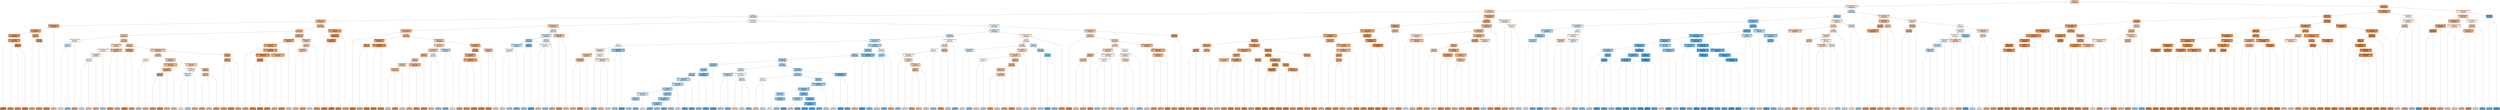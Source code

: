 digraph Tree {
node [shape=box, style="filled, rounded", color="black", fontname=helvetica] ;
graph [ranksep=equally, splines=polyline] ;
edge [fontname=helvetica] ;
0 [label=<openings &le; 14.5<br/>gini = 0.469<br/>samples = 47303<br/>value = [29540, 17763]>, fillcolor="#e5813966"] ;
1 [label=<application_open_window &le; 101.5<br/>gini = 0.49<br/>samples = 36974<br/>value = [21146, 15828]>, fillcolor="#e5813940"] ;
0 -> 1 [labeldistance=2.5, labelangle=45, headlabel="True"] ;
2 [label=<year_completion_ratio &le; 0.71<br/>gini = 0.469<br/>samples = 28134<br/>value = [17548, 10586]>, fillcolor="#e5813965"] ;
1 -> 2 ;
3 [label=<hdi &le; 0.415<br/>gini = 0.487<br/>samples = 22264<br/>value = [12938, 9326]>, fillcolor="#e5813947"] ;
2 -> 3 ;
4 [label=<year_completion_ratio &le; 0.29<br/>gini = 0.402<br/>samples = 6433<br/>value = [4642, 1791]>, fillcolor="#e581399d"] ;
3 -> 4 ;
5 [label=<application_open_window &le; 7.5<br/>gini = 0.272<br/>samples = 1085<br/>value = [909, 176]>, fillcolor="#e58139ce"] ;
4 -> 5 ;
6 [label=<year_completion_ratio &le; 0.125<br/>gini = 0.234<br/>samples = 974<br/>value = [842, 132]>, fillcolor="#e58139d7"] ;
5 -> 6 ;
7 [label=<experience_max_duration &le; 43.5<br/>gini = 0.153<br/>samples = 540<br/>value = [495, 45]>, fillcolor="#e58139e8"] ;
6 -> 7 ;
8 [label=<gini = 0.015<br/>samples = 136<br/>value = [135, 1]>, fillcolor="#e58139fd"] ;
7 -> 8 ;
9 [label=<experience_max_duration &le; 119.5<br/>gini = 0.194<br/>samples = 404<br/>value = [360, 44]>, fillcolor="#e58139e0"] ;
7 -> 9 ;
10 [label=<gini = 0.267<br/>samples = 164<br/>value = [138, 26]>, fillcolor="#e58139cf"] ;
9 -> 10 ;
11 [label=<title_len &le; 21.5<br/>gini = 0.139<br/>samples = 240<br/>value = [222, 18]>, fillcolor="#e58139ea"] ;
9 -> 11 ;
12 [label=<gini = 0.253<br/>samples = 121<br/>value = [103, 18]>, fillcolor="#e58139d2"] ;
11 -> 12 ;
13 [label=<gini = 0.0<br/>samples = 119<br/>value = [119, 0]>, fillcolor="#e58139ff"] ;
11 -> 13 ;
14 [label=<num_skills &le; 1.5<br/>gini = 0.321<br/>samples = 434<br/>value = [347, 87]>, fillcolor="#e58139bf"] ;
6 -> 14 ;
15 [label=<gini = 0.42<br/>samples = 130<br/>value = [91, 39]>, fillcolor="#e5813992"] ;
14 -> 15 ;
16 [label=<title_len &le; 21.5<br/>gini = 0.266<br/>samples = 304<br/>value = [256, 48]>, fillcolor="#e58139cf"] ;
14 -> 16 ;
17 [label=<gini = 0.333<br/>samples = 166<br/>value = [131, 35]>, fillcolor="#e58139bb"] ;
16 -> 17 ;
18 [label=<gini = 0.171<br/>samples = 138<br/>value = [125, 13]>, fillcolor="#e58139e4"] ;
16 -> 18 ;
19 [label=<gini = 0.479<br/>samples = 111<br/>value = [67, 44]>, fillcolor="#e5813958"] ;
5 -> 19 ;
20 [label=<title_len &le; 51.5<br/>gini = 0.422<br/>samples = 5348<br/>value = [3733, 1615]>, fillcolor="#e5813991"] ;
4 -> 20 ;
21 [label=<hdi &le; 0.385<br/>gini = 0.434<br/>samples = 4838<br/>value = [3295, 1543]>, fillcolor="#e5813988"] ;
20 -> 21 ;
22 [label=<num_languages &le; 0.5<br/>gini = 0.456<br/>samples = 3264<br/>value = [2114, 1150]>, fillcolor="#e5813974"] ;
21 -> 22 ;
23 [label=<created_vs_latest_end &le; 115.5<br/>gini = 0.499<br/>samples = 385<br/>value = [200, 185]>, fillcolor="#e5813913"] ;
22 -> 23 ;
24 [label=<num_skills &le; 1.5<br/>gini = 0.491<br/>samples = 272<br/>value = [118, 154]>, fillcolor="#399de53c"] ;
23 -> 24 ;
25 [label=<gini = 0.498<br/>samples = 142<br/>value = [75, 67]>, fillcolor="#e581391b"] ;
24 -> 25 ;
26 [label=<gini = 0.443<br/>samples = 130<br/>value = [43, 87]>, fillcolor="#399de581"] ;
24 -> 26 ;
27 [label=<gini = 0.398<br/>samples = 113<br/>value = [82, 31]>, fillcolor="#e581399f"] ;
23 -> 27 ;
28 [label=<title_len &le; 13.5<br/>gini = 0.446<br/>samples = 2879<br/>value = [1914, 965]>, fillcolor="#e581397e"] ;
22 -> 28 ;
29 [label=<created_vs_latest_end &le; 170.5<br/>gini = 0.481<br/>samples = 805<br/>value = [481, 324]>, fillcolor="#e5813953"] ;
28 -> 29 ;
30 [label=<created_vs_latest_end &le; 128.5<br/>gini = 0.498<br/>samples = 543<br/>value = [287, 256]>, fillcolor="#e581391c"] ;
29 -> 30 ;
31 [label=<is_middle_east_africa &le; 0.5<br/>gini = 0.493<br/>samples = 437<br/>value = [245, 192]>, fillcolor="#e5813937"] ;
30 -> 31 ;
32 [label=<title_len &le; 9.5<br/>gini = 0.499<br/>samples = 324<br/>value = [170, 154]>, fillcolor="#e5813918"] ;
31 -> 32 ;
33 [label=<gini = 0.497<br/>samples = 134<br/>value = [62, 72]>, fillcolor="#399de523"] ;
32 -> 33 ;
34 [label=<gini = 0.491<br/>samples = 190<br/>value = [108, 82]>, fillcolor="#e581393d"] ;
32 -> 34 ;
35 [label=<gini = 0.446<br/>samples = 113<br/>value = [75, 38]>, fillcolor="#e581397e"] ;
31 -> 35 ;
36 [label=<gini = 0.478<br/>samples = 106<br/>value = [42, 64]>, fillcolor="#399de558"] ;
30 -> 36 ;
37 [label=<experience_max_duration &le; 281.0<br/>gini = 0.384<br/>samples = 262<br/>value = [194, 68]>, fillcolor="#e58139a6"] ;
29 -> 37 ;
38 [label=<gini = 0.318<br/>samples = 156<br/>value = [125, 31]>, fillcolor="#e58139c0"] ;
37 -> 38 ;
39 [label=<gini = 0.454<br/>samples = 106<br/>value = [69, 37]>, fillcolor="#e5813976"] ;
37 -> 39 ;
40 [label=<hdi &le; 0.285<br/>gini = 0.427<br/>samples = 2074<br/>value = [1433, 641]>, fillcolor="#e581398d"] ;
28 -> 40 ;
41 [label=<description_len &le; 495.5<br/>gini = 0.305<br/>samples = 234<br/>value = [190, 44]>, fillcolor="#e58139c4"] ;
40 -> 41 ;
42 [label=<gini = 0.165<br/>samples = 110<br/>value = [100, 10]>, fillcolor="#e58139e6"] ;
41 -> 42 ;
43 [label=<gini = 0.398<br/>samples = 124<br/>value = [90, 34]>, fillcolor="#e581399f"] ;
41 -> 43 ;
44 [label=<cl1_windows_pc_usage_internet_usage &le; 0.5<br/>gini = 0.438<br/>samples = 1840<br/>value = [1243, 597]>, fillcolor="#e5813985"] ;
40 -> 44 ;
45 [label=<hdi &le; 0.355<br/>gini = 0.457<br/>samples = 1465<br/>value = [948, 517]>, fillcolor="#e5813974"] ;
44 -> 45 ;
46 [label=<num_skills &le; 2.5<br/>gini = 0.5<br/>samples = 235<br/>value = [119, 116]>, fillcolor="#e5813906"] ;
45 -> 46 ;
47 [label=<gini = 0.479<br/>samples = 133<br/>value = [53, 80]>, fillcolor="#399de556"] ;
46 -> 47 ;
48 [label=<gini = 0.457<br/>samples = 102<br/>value = [66, 36]>, fillcolor="#e5813974"] ;
46 -> 48 ;
49 [label=<year_completion_ratio &le; 0.46<br/>gini = 0.439<br/>samples = 1230<br/>value = [829, 401]>, fillcolor="#e5813984"] ;
45 -> 49 ;
50 [label=<cl3_sales_business_administration &le; 0.5<br/>gini = 0.393<br/>samples = 472<br/>value = [345, 127]>, fillcolor="#e58139a1"] ;
49 -> 50 ;
51 [label=<description_len &le; 1022.0<br/>gini = 0.351<br/>samples = 344<br/>value = [266, 78]>, fillcolor="#e58139b4"] ;
50 -> 51 ;
52 [label=<title_len &le; 27.5<br/>gini = 0.286<br/>samples = 243<br/>value = [201, 42]>, fillcolor="#e58139ca"] ;
51 -> 52 ;
53 [label=<gini = 0.346<br/>samples = 135<br/>value = [105, 30]>, fillcolor="#e58139b6"] ;
52 -> 53 ;
54 [label=<gini = 0.198<br/>samples = 108<br/>value = [96, 12]>, fillcolor="#e58139df"] ;
52 -> 54 ;
55 [label=<gini = 0.459<br/>samples = 101<br/>value = [65, 36]>, fillcolor="#e5813972"] ;
51 -> 55 ;
56 [label=<gini = 0.473<br/>samples = 128<br/>value = [79, 49]>, fillcolor="#e5813961"] ;
50 -> 56 ;
57 [label=<experience_max_duration &le; 46.5<br/>gini = 0.462<br/>samples = 758<br/>value = [484, 274]>, fillcolor="#e581396f"] ;
49 -> 57 ;
58 [label=<description_len &le; 1022.5<br/>gini = 0.497<br/>samples = 342<br/>value = [185, 157]>, fillcolor="#e5813927"] ;
57 -> 58 ;
59 [label=<description_len &le; 710.0<br/>gini = 0.497<br/>samples = 213<br/>value = [98, 115]>, fillcolor="#399de526"] ;
58 -> 59 ;
60 [label=<gini = 0.5<br/>samples = 104<br/>value = [52, 52]>, fillcolor="#e5813900"] ;
59 -> 60 ;
61 [label=<gini = 0.488<br/>samples = 109<br/>value = [46, 63]>, fillcolor="#399de545"] ;
59 -> 61 ;
62 [label=<gini = 0.439<br/>samples = 129<br/>value = [87, 42]>, fillcolor="#e5813984"] ;
58 -> 62 ;
63 [label=<title_len &le; 27.5<br/>gini = 0.404<br/>samples = 416<br/>value = [299, 117]>, fillcolor="#e581399b"] ;
57 -> 63 ;
64 [label=<title_len &le; 21.5<br/>gini = 0.436<br/>samples = 255<br/>value = [173, 82]>, fillcolor="#e5813986"] ;
63 -> 64 ;
65 [label=<gini = 0.391<br/>samples = 150<br/>value = [110, 40]>, fillcolor="#e58139a2"] ;
64 -> 65 ;
66 [label=<gini = 0.48<br/>samples = 105<br/>value = [63, 42]>, fillcolor="#e5813955"] ;
64 -> 66 ;
67 [label=<gini = 0.34<br/>samples = 161<br/>value = [126, 35]>, fillcolor="#e58139b8"] ;
63 -> 67 ;
68 [label=<title_len &le; 36.5<br/>gini = 0.336<br/>samples = 375<br/>value = [295, 80]>, fillcolor="#e58139ba"] ;
44 -> 68 ;
69 [label=<title_len &le; 21.5<br/>gini = 0.289<br/>samples = 257<br/>value = [212, 45]>, fillcolor="#e58139c9"] ;
68 -> 69 ;
70 [label=<gini = 0.366<br/>samples = 137<br/>value = [104, 33]>, fillcolor="#e58139ae"] ;
69 -> 70 ;
71 [label=<gini = 0.18<br/>samples = 120<br/>value = [108, 12]>, fillcolor="#e58139e3"] ;
69 -> 71 ;
72 [label=<gini = 0.417<br/>samples = 118<br/>value = [83, 35]>, fillcolor="#e5813993"] ;
68 -> 72 ;
73 [label=<description_len &le; 760.5<br/>gini = 0.375<br/>samples = 1574<br/>value = [1181, 393]>, fillcolor="#e58139aa"] ;
21 -> 73 ;
74 [label=<created_vs_latest_end &le; 331.0<br/>gini = 0.315<br/>samples = 963<br/>value = [774, 189]>, fillcolor="#e58139c1"] ;
73 -> 74 ;
75 [label=<experience_timeframe_rigidness &le; 9.9<br/>gini = 0.28<br/>samples = 861<br/>value = [716, 145]>, fillcolor="#e58139cb"] ;
74 -> 75 ;
76 [label=<gini = 0.412<br/>samples = 179<br/>value = [127, 52]>, fillcolor="#e5813997"] ;
75 -> 76 ;
77 [label=<experience_timeframe_rigidness &le; 15.25<br/>gini = 0.236<br/>samples = 682<br/>value = [589, 93]>, fillcolor="#e58139d7"] ;
75 -> 77 ;
78 [label=<experience_timeframe_rigidness &le; 15.15<br/>gini = 0.157<br/>samples = 443<br/>value = [405, 38]>, fillcolor="#e58139e7"] ;
77 -> 78 ;
79 [label=<title_len &le; 17.5<br/>gini = 0.123<br/>samples = 318<br/>value = [297, 21]>, fillcolor="#e58139ed"] ;
78 -> 79 ;
80 [label=<gini = 0.168<br/>samples = 195<br/>value = [177, 18]>, fillcolor="#e58139e5"] ;
79 -> 80 ;
81 [label=<gini = 0.048<br/>samples = 123<br/>value = [120, 3]>, fillcolor="#e58139f9"] ;
79 -> 81 ;
82 [label=<gini = 0.235<br/>samples = 125<br/>value = [108, 17]>, fillcolor="#e58139d7"] ;
78 -> 82 ;
83 [label=<experience_timeframe_rigidness &le; 18.1<br/>gini = 0.354<br/>samples = 239<br/>value = [184, 55]>, fillcolor="#e58139b3"] ;
77 -> 83 ;
84 [label=<gini = 0.457<br/>samples = 102<br/>value = [66, 36]>, fillcolor="#e5813974"] ;
83 -> 84 ;
85 [label=<gini = 0.239<br/>samples = 137<br/>value = [118, 19]>, fillcolor="#e58139d6"] ;
83 -> 85 ;
86 [label=<gini = 0.491<br/>samples = 102<br/>value = [58, 44]>, fillcolor="#e581393e"] ;
74 -> 86 ;
87 [label=<description_len &le; 1224.0<br/>gini = 0.445<br/>samples = 611<br/>value = [407, 204]>, fillcolor="#e581397f"] ;
73 -> 87 ;
88 [label=<title_len &le; 22.5<br/>gini = 0.47<br/>samples = 423<br/>value = [263, 160]>, fillcolor="#e5813964"] ;
87 -> 88 ;
89 [label=<num_backgrounds &le; 0.5<br/>gini = 0.442<br/>samples = 255<br/>value = [171, 84]>, fillcolor="#e5813982"] ;
88 -> 89 ;
90 [label=<gini = 0.473<br/>samples = 133<br/>value = [82, 51]>, fillcolor="#e5813960"] ;
89 -> 90 ;
91 [label=<gini = 0.395<br/>samples = 122<br/>value = [89, 33]>, fillcolor="#e58139a0"] ;
89 -> 91 ;
92 [label=<gini = 0.495<br/>samples = 168<br/>value = [92, 76]>, fillcolor="#e581392c"] ;
88 -> 92 ;
93 [label=<gini = 0.359<br/>samples = 188<br/>value = [144, 44]>, fillcolor="#e58139b1"] ;
87 -> 93 ;
94 [label=<experience_timeframe_rigidness &le; 7.6<br/>gini = 0.242<br/>samples = 510<br/>value = [438, 72]>, fillcolor="#e58139d5"] ;
20 -> 94 ;
95 [label=<description_len &le; 1213.5<br/>gini = 0.143<br/>samples = 348<br/>value = [321, 27]>, fillcolor="#e58139ea"] ;
94 -> 95 ;
96 [label=<cl5_other_education &le; 0.5<br/>gini = 0.089<br/>samples = 236<br/>value = [225, 11]>, fillcolor="#e58139f3"] ;
95 -> 96 ;
97 [label=<gini = 0.148<br/>samples = 124<br/>value = [114, 10]>, fillcolor="#e58139e9"] ;
96 -> 97 ;
98 [label=<gini = 0.018<br/>samples = 112<br/>value = [111, 1]>, fillcolor="#e58139fd"] ;
96 -> 98 ;
99 [label=<gini = 0.245<br/>samples = 112<br/>value = [96, 16]>, fillcolor="#e58139d4"] ;
95 -> 99 ;
100 [label=<gini = 0.401<br/>samples = 162<br/>value = [117, 45]>, fillcolor="#e581399d"] ;
94 -> 100 ;
101 [label=<year_completion_ratio &le; 0.29<br/>gini = 0.499<br/>samples = 15831<br/>value = [8296, 7535]>, fillcolor="#e5813917"] ;
3 -> 101 ;
102 [label=<application_open_window &le; 0.5<br/>gini = 0.443<br/>samples = 4262<br/>value = [2849, 1413]>, fillcolor="#e5813981"] ;
101 -> 102 ;
103 [label=<experience_max_duration &le; 5.5<br/>gini = 0.371<br/>samples = 3033<br/>value = [2288, 745]>, fillcolor="#e58139ac"] ;
102 -> 103 ;
104 [label=<gini = 0.0<br/>samples = 344<br/>value = [344, 0]>, fillcolor="#e58139ff"] ;
103 -> 104 ;
105 [label=<hdi &le; 0.515<br/>gini = 0.401<br/>samples = 2689<br/>value = [1944, 745]>, fillcolor="#e581399d"] ;
103 -> 105 ;
106 [label=<created_vs_latest_end &le; 46.5<br/>gini = 0.193<br/>samples = 519<br/>value = [463, 56]>, fillcolor="#e58139e0"] ;
105 -> 106 ;
107 [label=<title_len &le; 27.5<br/>gini = 0.267<br/>samples = 233<br/>value = [196, 37]>, fillcolor="#e58139cf"] ;
106 -> 107 ;
108 [label=<gini = 0.412<br/>samples = 100<br/>value = [71, 29]>, fillcolor="#e5813997"] ;
107 -> 108 ;
109 [label=<gini = 0.113<br/>samples = 133<br/>value = [125, 8]>, fillcolor="#e58139ef"] ;
107 -> 109 ;
110 [label=<experience_timeframe_rigidness &le; 8.25<br/>gini = 0.124<br/>samples = 286<br/>value = [267, 19]>, fillcolor="#e58139ed"] ;
106 -> 110 ;
111 [label=<gini = 0.065<br/>samples = 118<br/>value = [114, 4]>, fillcolor="#e58139f6"] ;
110 -> 111 ;
112 [label=<gini = 0.163<br/>samples = 168<br/>value = [153, 15]>, fillcolor="#e58139e6"] ;
110 -> 112 ;
113 [label=<created_vs_latest_end &le; 67.5<br/>gini = 0.433<br/>samples = 2170<br/>value = [1481, 689]>, fillcolor="#e5813988"] ;
105 -> 113 ;
114 [label=<expected_work_schedule &le; 0.5<br/>gini = 0.476<br/>samples = 1370<br/>value = [835, 535]>, fillcolor="#e581395c"] ;
113 -> 114 ;
115 [label=<year_completion_ratio &le; 0.04<br/>gini = 0.454<br/>samples = 1160<br/>value = [756, 404]>, fillcolor="#e5813977"] ;
114 -> 115 ;
116 [label=<is_asia_pacific &le; 0.5<br/>gini = 0.403<br/>samples = 836<br/>value = [602, 234]>, fillcolor="#e581399c"] ;
115 -> 116 ;
117 [label=<title_len &le; 31.5<br/>gini = 0.434<br/>samples = 682<br/>value = [465, 217]>, fillcolor="#e5813988"] ;
116 -> 117 ;
118 [label=<description_len &le; 976.5<br/>gini = 0.465<br/>samples = 424<br/>value = [268, 156]>, fillcolor="#e581396b"] ;
117 -> 118 ;
119 [label=<description_len &le; 865.0<br/>gini = 0.421<br/>samples = 226<br/>value = [158, 68]>, fillcolor="#e5813991"] ;
118 -> 119 ;
120 [label=<gini = 0.486<br/>samples = 125<br/>value = [73, 52]>, fillcolor="#e5813949"] ;
119 -> 120 ;
121 [label=<gini = 0.267<br/>samples = 101<br/>value = [85, 16]>, fillcolor="#e58139cf"] ;
119 -> 121 ;
122 [label=<gini = 0.494<br/>samples = 198<br/>value = [110, 88]>, fillcolor="#e5813933"] ;
118 -> 122 ;
123 [label=<application_open_window &le; -10.0<br/>gini = 0.361<br/>samples = 258<br/>value = [197, 61]>, fillcolor="#e58139b0"] ;
117 -> 123 ;
124 [label=<gini = 0.43<br/>samples = 134<br/>value = [92, 42]>, fillcolor="#e581398b"] ;
123 -> 124 ;
125 [label=<gini = 0.259<br/>samples = 124<br/>value = [105, 19]>, fillcolor="#e58139d1"] ;
123 -> 125 ;
126 [label=<gini = 0.196<br/>samples = 154<br/>value = [137, 17]>, fillcolor="#e58139df"] ;
116 -> 126 ;
127 [label=<hdi &le; 0.545<br/>gini = 0.499<br/>samples = 324<br/>value = [154, 170]>, fillcolor="#399de518"] ;
115 -> 127 ;
128 [label=<gini = 0.478<br/>samples = 142<br/>value = [86, 56]>, fillcolor="#e5813959"] ;
127 -> 128 ;
129 [label=<gini = 0.468<br/>samples = 182<br/>value = [68, 114]>, fillcolor="#399de567"] ;
127 -> 129 ;
130 [label=<created_vs_latest_end &le; 43.5<br/>gini = 0.469<br/>samples = 210<br/>value = [79, 131]>, fillcolor="#399de565"] ;
114 -> 130 ;
131 [label=<gini = 0.391<br/>samples = 105<br/>value = [28, 77]>, fillcolor="#399de5a2"] ;
130 -> 131 ;
132 [label=<gini = 0.5<br/>samples = 105<br/>value = [51, 54]>, fillcolor="#399de50e"] ;
130 -> 132 ;
133 [label=<year_completion_ratio &le; 0.21<br/>gini = 0.311<br/>samples = 800<br/>value = [646, 154]>, fillcolor="#e58139c2"] ;
113 -> 133 ;
134 [label=<title_len &le; 33.5<br/>gini = 0.259<br/>samples = 569<br/>value = [482, 87]>, fillcolor="#e58139d1"] ;
133 -> 134 ;
135 [label=<application_open_window &le; -0.5<br/>gini = 0.295<br/>samples = 423<br/>value = [347, 76]>, fillcolor="#e58139c7"] ;
134 -> 135 ;
136 [label=<gini = 0.382<br/>samples = 113<br/>value = [84, 29]>, fillcolor="#e58139a7"] ;
135 -> 136 ;
137 [label=<experience_timeframe_rigidness &le; 11.0<br/>gini = 0.257<br/>samples = 310<br/>value = [263, 47]>, fillcolor="#e58139d1"] ;
135 -> 137 ;
138 [label=<gini = 0.312<br/>samples = 191<br/>value = [154, 37]>, fillcolor="#e58139c2"] ;
137 -> 138 ;
139 [label=<gini = 0.154<br/>samples = 119<br/>value = [109, 10]>, fillcolor="#e58139e8"] ;
137 -> 139 ;
140 [label=<gini = 0.139<br/>samples = 146<br/>value = [135, 11]>, fillcolor="#e58139ea"] ;
134 -> 140 ;
141 [label=<description_len &le; 426.5<br/>gini = 0.412<br/>samples = 231<br/>value = [164, 67]>, fillcolor="#e5813997"] ;
133 -> 141 ;
142 [label=<gini = 0.194<br/>samples = 101<br/>value = [90, 11]>, fillcolor="#e58139e0"] ;
141 -> 142 ;
143 [label=<gini = 0.49<br/>samples = 130<br/>value = [74, 56]>, fillcolor="#e581393e"] ;
141 -> 143 ;
144 [label=<openings &le; 2.5<br/>gini = 0.496<br/>samples = 1229<br/>value = [561, 668]>, fillcolor="#399de529"] ;
102 -> 144 ;
145 [label=<created_vs_latest_end &le; 124.5<br/>gini = 0.483<br/>samples = 1027<br/>value = [419, 608]>, fillcolor="#399de54f"] ;
144 -> 145 ;
146 [label=<num_skills &le; 3.5<br/>gini = 0.438<br/>samples = 663<br/>value = [215, 448]>, fillcolor="#399de585"] ;
145 -> 146 ;
147 [label=<experience_max_duration &le; 45.5<br/>gini = 0.476<br/>samples = 379<br/>value = [148, 231]>, fillcolor="#399de55c"] ;
146 -> 147 ;
148 [label=<description_len &le; 1019.0<br/>gini = 0.499<br/>samples = 212<br/>value = [102, 110]>, fillcolor="#399de513"] ;
147 -> 148 ;
149 [label=<gini = 0.496<br/>samples = 112<br/>value = [61, 51]>, fillcolor="#e581392a"] ;
148 -> 149 ;
150 [label=<gini = 0.484<br/>samples = 100<br/>value = [41, 59]>, fillcolor="#399de54e"] ;
148 -> 150 ;
151 [label=<gini = 0.399<br/>samples = 167<br/>value = [46, 121]>, fillcolor="#399de59e"] ;
147 -> 151 ;
152 [label=<hdi &le; 0.545<br/>gini = 0.361<br/>samples = 284<br/>value = [67, 217]>, fillcolor="#399de5b0"] ;
146 -> 152 ;
153 [label=<gini = 0.473<br/>samples = 104<br/>value = [40, 64]>, fillcolor="#399de560"] ;
152 -> 153 ;
154 [label=<gini = 0.255<br/>samples = 180<br/>value = [27, 153]>, fillcolor="#399de5d2"] ;
152 -> 154 ;
155 [label=<salary &le; 85.0<br/>gini = 0.493<br/>samples = 364<br/>value = [204, 160]>, fillcolor="#e5813937"] ;
145 -> 155 ;
156 [label=<experience_max_duration &le; 56.5<br/>gini = 0.5<br/>samples = 220<br/>value = [107, 113]>, fillcolor="#399de50e"] ;
155 -> 156 ;
157 [label=<gini = 0.484<br/>samples = 117<br/>value = [69, 48]>, fillcolor="#e581394e"] ;
156 -> 157 ;
158 [label=<gini = 0.466<br/>samples = 103<br/>value = [38, 65]>, fillcolor="#399de56a"] ;
156 -> 158 ;
159 [label=<gini = 0.44<br/>samples = 144<br/>value = [97, 47]>, fillcolor="#e5813983"] ;
155 -> 159 ;
160 [label=<expected_work_schedule &le; 0.5<br/>gini = 0.418<br/>samples = 202<br/>value = [142, 60]>, fillcolor="#e5813993"] ;
144 -> 160 ;
161 [label=<gini = 0.295<br/>samples = 100<br/>value = [82, 18]>, fillcolor="#e58139c7"] ;
160 -> 161 ;
162 [label=<gini = 0.484<br/>samples = 102<br/>value = [60, 42]>, fillcolor="#e581394d"] ;
160 -> 162 ;
163 [label=<created_vs_latest_end &le; 166.5<br/>gini = 0.498<br/>samples = 11569<br/>value = [5447, 6122]>, fillcolor="#399de51c"] ;
101 -> 163 ;
164 [label=<year_completion_ratio &le; 0.54<br/>gini = 0.49<br/>samples = 9442<br/>value = [4053, 5389]>, fillcolor="#399de53f"] ;
163 -> 164 ;
165 [label=<num_skills &le; 4.5<br/>gini = 0.479<br/>samples = 7379<br/>value = [2931, 4448]>, fillcolor="#399de557"] ;
164 -> 165 ;
166 [label=<year_completion_ratio &le; 0.375<br/>gini = 0.468<br/>samples = 6112<br/>value = [2279, 3833]>, fillcolor="#399de567"] ;
165 -> 166 ;
167 [label=<hdi &le; 0.585<br/>gini = 0.5<br/>samples = 891<br/>value = [453, 438]>, fillcolor="#e5813908"] ;
166 -> 167 ;
168 [label=<description_len &le; 1067.5<br/>gini = 0.486<br/>samples = 679<br/>value = [397, 282]>, fillcolor="#e581394a"] ;
167 -> 168 ;
169 [label=<created_vs_latest_end &le; 78.5<br/>gini = 0.439<br/>samples = 363<br/>value = [245, 118]>, fillcolor="#e5813984"] ;
168 -> 169 ;
170 [label=<description_len &le; 886.5<br/>gini = 0.391<br/>samples = 259<br/>value = [190, 69]>, fillcolor="#e58139a2"] ;
169 -> 170 ;
171 [label=<gini = 0.459<br/>samples = 143<br/>value = [92, 51]>, fillcolor="#e5813972"] ;
170 -> 171 ;
172 [label=<gini = 0.262<br/>samples = 116<br/>value = [98, 18]>, fillcolor="#e58139d0"] ;
170 -> 172 ;
173 [label=<gini = 0.498<br/>samples = 104<br/>value = [55, 49]>, fillcolor="#e581391c"] ;
169 -> 173 ;
174 [label=<description_len &le; 1188.0<br/>gini = 0.499<br/>samples = 316<br/>value = [152, 164]>, fillcolor="#399de513"] ;
168 -> 174 ;
175 [label=<gini = 0.393<br/>samples = 104<br/>value = [28, 76]>, fillcolor="#399de5a1"] ;
174 -> 175 ;
176 [label=<experience_timeframe_rigidness &le; 16.75<br/>gini = 0.486<br/>samples = 212<br/>value = [124, 88]>, fillcolor="#e581394a"] ;
174 -> 176 ;
177 [label=<gini = 0.467<br/>samples = 105<br/>value = [66, 39]>, fillcolor="#e5813968"] ;
176 -> 177 ;
178 [label=<gini = 0.496<br/>samples = 107<br/>value = [58, 49]>, fillcolor="#e5813928"] ;
176 -> 178 ;
179 [label=<experience_timeframe_rigidness &le; 8.5<br/>gini = 0.389<br/>samples = 212<br/>value = [56, 156]>, fillcolor="#399de5a3"] ;
167 -> 179 ;
180 [label=<gini = 0.474<br/>samples = 106<br/>value = [41, 65]>, fillcolor="#399de55e"] ;
179 -> 180 ;
181 [label=<gini = 0.243<br/>samples = 106<br/>value = [15, 91]>, fillcolor="#399de5d5"] ;
179 -> 181 ;
182 [label=<cl2_education_windows_pc_usage &le; 0.5<br/>gini = 0.455<br/>samples = 5221<br/>value = [1826, 3395]>, fillcolor="#399de576"] ;
166 -> 182 ;
183 [label=<num_languages &le; 1.5<br/>gini = 0.448<br/>samples = 4801<br/>value = [1623, 3178]>, fillcolor="#399de57d"] ;
182 -> 183 ;
184 [label=<salary &le; 72.5<br/>gini = 0.454<br/>samples = 4443<br/>value = [1551, 2892]>, fillcolor="#399de576"] ;
183 -> 184 ;
185 [label=<description_len &le; 898.0<br/>gini = 0.447<br/>samples = 4269<br/>value = [1441, 2828]>, fillcolor="#399de57d"] ;
184 -> 185 ;
186 [label=<description_len &le; 891.0<br/>gini = 0.421<br/>samples = 1713<br/>value = [515, 1198]>, fillcolor="#399de591"] ;
185 -> 186 ;
187 [label=<hdi &le; 0.675<br/>gini = 0.433<br/>samples = 1559<br/>value = [495, 1064]>, fillcolor="#399de588"] ;
186 -> 187 ;
188 [label=<title_len &le; 50.5<br/>gini = 0.447<br/>samples = 1281<br/>value = [432, 849]>, fillcolor="#399de57d"] ;
187 -> 188 ;
189 [label=<experience_timeframe_rigidness &le; 12.6<br/>gini = 0.456<br/>samples = 1167<br/>value = [411, 756]>, fillcolor="#399de574"] ;
188 -> 189 ;
190 [label=<experience_max_duration &le; 56.5<br/>gini = 0.465<br/>samples = 1063<br/>value = [390, 673]>, fillcolor="#399de56b"] ;
189 -> 190 ;
191 [label=<created_vs_latest_end &le; 45.5<br/>gini = 0.455<br/>samples = 917<br/>value = [321, 596]>, fillcolor="#399de576"] ;
190 -> 191 ;
192 [label=<experience_max_duration &le; 42.5<br/>gini = 0.483<br/>samples = 394<br/>value = [161, 233]>, fillcolor="#399de54f"] ;
191 -> 192 ;
193 [label=<description_len &le; 673.5<br/>gini = 0.454<br/>samples = 235<br/>value = [82, 153]>, fillcolor="#399de576"] ;
192 -> 193 ;
194 [label=<gini = 0.484<br/>samples = 102<br/>value = [42, 60]>, fillcolor="#399de54d"] ;
193 -> 194 ;
195 [label=<gini = 0.421<br/>samples = 133<br/>value = [40, 93]>, fillcolor="#399de591"] ;
193 -> 195 ;
196 [label=<gini = 0.5<br/>samples = 159<br/>value = [79, 80]>, fillcolor="#399de503"] ;
192 -> 196 ;
197 [label=<description_len &le; 822.0<br/>gini = 0.425<br/>samples = 523<br/>value = [160, 363]>, fillcolor="#399de58f"] ;
191 -> 197 ;
198 [label=<experience_max_duration &le; 51.5<br/>gini = 0.412<br/>samples = 421<br/>value = [122, 299]>, fillcolor="#399de597"] ;
197 -> 198 ;
199 [label=<created_vs_latest_end &le; 48.5<br/>gini = 0.425<br/>samples = 290<br/>value = [89, 201]>, fillcolor="#399de58e"] ;
198 -> 199 ;
200 [label=<gini = 0.392<br/>samples = 172<br/>value = [46, 126]>, fillcolor="#399de5a2"] ;
199 -> 200 ;
201 [label=<gini = 0.463<br/>samples = 118<br/>value = [43, 75]>, fillcolor="#399de56d"] ;
199 -> 201 ;
202 [label=<gini = 0.377<br/>samples = 131<br/>value = [33, 98]>, fillcolor="#399de5a9"] ;
198 -> 202 ;
203 [label=<gini = 0.468<br/>samples = 102<br/>value = [38, 64]>, fillcolor="#399de568"] ;
197 -> 203 ;
204 [label=<gini = 0.498<br/>samples = 146<br/>value = [69, 77]>, fillcolor="#399de51a"] ;
190 -> 204 ;
205 [label=<gini = 0.322<br/>samples = 104<br/>value = [21, 83]>, fillcolor="#399de5be"] ;
189 -> 205 ;
206 [label=<gini = 0.301<br/>samples = 114<br/>value = [21, 93]>, fillcolor="#399de5c5"] ;
188 -> 206 ;
207 [label=<created_vs_latest_end &le; 42.5<br/>gini = 0.351<br/>samples = 278<br/>value = [63, 215]>, fillcolor="#399de5b4"] ;
187 -> 207 ;
208 [label=<gini = 0.453<br/>samples = 104<br/>value = [36, 68]>, fillcolor="#399de578"] ;
207 -> 208 ;
209 [label=<gini = 0.262<br/>samples = 174<br/>value = [27, 147]>, fillcolor="#399de5d0"] ;
207 -> 209 ;
210 [label=<gini = 0.226<br/>samples = 154<br/>value = [20, 134]>, fillcolor="#399de5d9"] ;
186 -> 210 ;
211 [label=<num_skills &le; 1.5<br/>gini = 0.462<br/>samples = 2556<br/>value = [926, 1630]>, fillcolor="#399de56e"] ;
185 -> 211 ;
212 [label=<title_len &le; 19.5<br/>gini = 0.491<br/>samples = 718<br/>value = [310, 408]>, fillcolor="#399de53d"] ;
211 -> 212 ;
213 [label=<created_vs_latest_end &le; 46.5<br/>gini = 0.464<br/>samples = 314<br/>value = [115, 199]>, fillcolor="#399de56c"] ;
212 -> 213 ;
214 [label=<gini = 0.486<br/>samples = 185<br/>value = [77, 108]>, fillcolor="#399de549"] ;
213 -> 214 ;
215 [label=<gini = 0.416<br/>samples = 129<br/>value = [38, 91]>, fillcolor="#399de595"] ;
213 -> 215 ;
216 [label=<experience_max_duration &le; 42.5<br/>gini = 0.499<br/>samples = 404<br/>value = [195, 209]>, fillcolor="#399de511"] ;
212 -> 216 ;
217 [label=<gini = 0.491<br/>samples = 134<br/>value = [76, 58]>, fillcolor="#e581393c"] ;
216 -> 217 ;
218 [label=<title_len &le; 32.5<br/>gini = 0.493<br/>samples = 270<br/>value = [119, 151]>, fillcolor="#399de536"] ;
216 -> 218 ;
219 [label=<gini = 0.496<br/>samples = 147<br/>value = [80, 67]>, fillcolor="#e5813929"] ;
218 -> 219 ;
220 [label=<gini = 0.433<br/>samples = 123<br/>value = [39, 84]>, fillcolor="#399de589"] ;
218 -> 220 ;
221 [label=<num_backgrounds &le; 1.5<br/>gini = 0.446<br/>samples = 1838<br/>value = [616, 1222]>, fillcolor="#399de57e"] ;
211 -> 221 ;
222 [label=<description_len &le; 979.5<br/>gini = 0.458<br/>samples = 1614<br/>value = [573, 1041]>, fillcolor="#399de573"] ;
221 -> 222 ;
223 [label=<title_len &le; 19.0<br/>gini = 0.5<br/>samples = 225<br/>value = [116, 109]>, fillcolor="#e581390f"] ;
222 -> 223 ;
224 [label=<gini = 0.486<br/>samples = 108<br/>value = [63, 45]>, fillcolor="#e5813949"] ;
223 -> 224 ;
225 [label=<gini = 0.496<br/>samples = 117<br/>value = [53, 64]>, fillcolor="#399de52c"] ;
223 -> 225 ;
226 [label=<num_skills &le; 3.5<br/>gini = 0.442<br/>samples = 1389<br/>value = [457, 932]>, fillcolor="#399de582"] ;
222 -> 226 ;
227 [label=<cl10_language_teaching_education &le; 0.5<br/>gini = 0.425<br/>samples = 1194<br/>value = [366, 828]>, fillcolor="#399de58e"] ;
226 -> 227 ;
228 [label=<experience_max_duration &le; 44.5<br/>gini = 0.407<br/>samples = 1018<br/>value = [289, 729]>, fillcolor="#399de59a"] ;
227 -> 228 ;
229 [label=<description_len &le; 1101.0<br/>gini = 0.459<br/>samples = 353<br/>value = [126, 227]>, fillcolor="#399de571"] ;
228 -> 229 ;
230 [label=<gini = 0.5<br/>samples = 114<br/>value = [57, 57]>, fillcolor="#e5813900"] ;
229 -> 230 ;
231 [label=<year_completion_ratio &le; 0.46<br/>gini = 0.411<br/>samples = 239<br/>value = [69, 170]>, fillcolor="#399de598"] ;
229 -> 231 ;
232 [label=<gini = 0.473<br/>samples = 130<br/>value = [50, 80]>, fillcolor="#399de560"] ;
231 -> 232 ;
233 [label=<gini = 0.288<br/>samples = 109<br/>value = [19, 90]>, fillcolor="#399de5c9"] ;
231 -> 233 ;
234 [label=<num_backgrounds &le; 0.5<br/>gini = 0.37<br/>samples = 665<br/>value = [163, 502]>, fillcolor="#399de5ac"] ;
228 -> 234 ;
235 [label=<year_completion_ratio &le; 0.46<br/>gini = 0.445<br/>samples = 227<br/>value = [76, 151]>, fillcolor="#399de57f"] ;
234 -> 235 ;
236 [label=<gini = 0.491<br/>samples = 118<br/>value = [51, 67]>, fillcolor="#399de53d"] ;
235 -> 236 ;
237 [label=<gini = 0.354<br/>samples = 109<br/>value = [25, 84]>, fillcolor="#399de5b3"] ;
235 -> 237 ;
238 [label=<description_len &le; 1177.0<br/>gini = 0.318<br/>samples = 438<br/>value = [87, 351]>, fillcolor="#399de5c0"] ;
234 -> 238 ;
239 [label=<experience_max_duration &le; 46.5<br/>gini = 0.281<br/>samples = 314<br/>value = [53, 261]>, fillcolor="#399de5cb"] ;
238 -> 239 ;
240 [label=<gini = 0.227<br/>samples = 130<br/>value = [17, 113]>, fillcolor="#399de5d9"] ;
239 -> 240 ;
241 [label=<gini = 0.315<br/>samples = 184<br/>value = [36, 148]>, fillcolor="#399de5c1"] ;
239 -> 241 ;
242 [label=<gini = 0.398<br/>samples = 124<br/>value = [34, 90]>, fillcolor="#399de59f"] ;
238 -> 242 ;
243 [label=<gini = 0.492<br/>samples = 176<br/>value = [77, 99]>, fillcolor="#399de539"] ;
227 -> 243 ;
244 [label=<gini = 0.498<br/>samples = 195<br/>value = [91, 104]>, fillcolor="#399de520"] ;
226 -> 244 ;
245 [label=<experience_max_duration &le; 48.5<br/>gini = 0.31<br/>samples = 224<br/>value = [43, 181]>, fillcolor="#399de5c2"] ;
221 -> 245 ;
246 [label=<gini = 0.241<br/>samples = 100<br/>value = [14, 86]>, fillcolor="#399de5d5"] ;
245 -> 246 ;
247 [label=<gini = 0.358<br/>samples = 124<br/>value = [29, 95]>, fillcolor="#399de5b1"] ;
245 -> 247 ;
248 [label=<gini = 0.465<br/>samples = 174<br/>value = [110, 64]>, fillcolor="#e581396b"] ;
184 -> 248 ;
249 [label=<experience_timeframe_rigidness &le; 7.25<br/>gini = 0.321<br/>samples = 358<br/>value = [72, 286]>, fillcolor="#399de5bf"] ;
183 -> 249 ;
250 [label=<gini = 0.179<br/>samples = 191<br/>value = [19, 172]>, fillcolor="#399de5e3"] ;
249 -> 250 ;
251 [label=<gini = 0.433<br/>samples = 167<br/>value = [53, 114]>, fillcolor="#399de588"] ;
249 -> 251 ;
252 [label=<title_len &le; 30.5<br/>gini = 0.499<br/>samples = 420<br/>value = [203, 217]>, fillcolor="#399de510"] ;
182 -> 252 ;
253 [label=<title_len &le; 16.0<br/>gini = 0.471<br/>samples = 285<br/>value = [108, 177]>, fillcolor="#399de563"] ;
252 -> 253 ;
254 [label=<gini = 0.491<br/>samples = 180<br/>value = [78, 102]>, fillcolor="#399de53c"] ;
253 -> 254 ;
255 [label=<gini = 0.408<br/>samples = 105<br/>value = [30, 75]>, fillcolor="#399de599"] ;
253 -> 255 ;
256 [label=<gini = 0.417<br/>samples = 135<br/>value = [95, 40]>, fillcolor="#e5813994"] ;
252 -> 256 ;
257 [label=<cl7_photoshop_adobe_illustrator &le; 0.5<br/>gini = 0.5<br/>samples = 1267<br/>value = [652, 615]>, fillcolor="#e581390e"] ;
165 -> 257 ;
258 [label=<title_len &le; 38.5<br/>gini = 0.495<br/>samples = 1090<br/>value = [602, 488]>, fillcolor="#e5813930"] ;
257 -> 258 ;
259 [label=<title_len &le; 31.5<br/>gini = 0.5<br/>samples = 840<br/>value = [427, 413]>, fillcolor="#e5813908"] ;
258 -> 259 ;
260 [label=<experience_max_duration &le; 42.5<br/>gini = 0.495<br/>samples = 652<br/>value = [358, 294]>, fillcolor="#e581392e"] ;
259 -> 260 ;
261 [label=<gini = 0.457<br/>samples = 119<br/>value = [42, 77]>, fillcolor="#399de574"] ;
260 -> 261 ;
262 [label=<description_len &le; 865.5<br/>gini = 0.483<br/>samples = 533<br/>value = [316, 217]>, fillcolor="#e5813950"] ;
260 -> 262 ;
263 [label=<gini = 0.498<br/>samples = 139<br/>value = [65, 74]>, fillcolor="#399de51f"] ;
262 -> 263 ;
264 [label=<year_completion_ratio &le; 0.46<br/>gini = 0.462<br/>samples = 394<br/>value = [251, 143]>, fillcolor="#e581396e"] ;
262 -> 264 ;
265 [label=<title_len &le; 27.5<br/>gini = 0.418<br/>samples = 215<br/>value = [151, 64]>, fillcolor="#e5813993"] ;
264 -> 265 ;
266 [label=<gini = 0.35<br/>samples = 115<br/>value = [89, 26]>, fillcolor="#e58139b5"] ;
265 -> 266 ;
267 [label=<gini = 0.471<br/>samples = 100<br/>value = [62, 38]>, fillcolor="#e5813963"] ;
265 -> 267 ;
268 [label=<gini = 0.493<br/>samples = 179<br/>value = [100, 79]>, fillcolor="#e5813936"] ;
264 -> 268 ;
269 [label=<gini = 0.465<br/>samples = 188<br/>value = [69, 119]>, fillcolor="#399de56b"] ;
259 -> 269 ;
270 [label=<title_len &le; 46.5<br/>gini = 0.42<br/>samples = 250<br/>value = [175, 75]>, fillcolor="#e5813992"] ;
258 -> 270 ;
271 [label=<gini = 0.32<br/>samples = 135<br/>value = [108, 27]>, fillcolor="#e58139bf"] ;
270 -> 271 ;
272 [label=<gini = 0.486<br/>samples = 115<br/>value = [67, 48]>, fillcolor="#e5813948"] ;
270 -> 272 ;
273 [label=<gini = 0.405<br/>samples = 177<br/>value = [50, 127]>, fillcolor="#399de59b"] ;
257 -> 273 ;
274 [label=<experience_max_duration &le; 111.5<br/>gini = 0.496<br/>samples = 2063<br/>value = [1122, 941]>, fillcolor="#e5813929"] ;
164 -> 274 ;
275 [label=<hdi &le; 0.575<br/>gini = 0.499<br/>samples = 1906<br/>value = [997, 909]>, fillcolor="#e5813917"] ;
274 -> 275 ;
276 [label=<hdi &le; 0.505<br/>gini = 0.491<br/>samples = 1334<br/>value = [756, 578]>, fillcolor="#e581393c"] ;
275 -> 276 ;
277 [label=<description_len &le; 944.0<br/>gini = 0.485<br/>samples = 274<br/>value = [113, 161]>, fillcolor="#399de54c"] ;
276 -> 277 ;
278 [label=<gini = 0.498<br/>samples = 171<br/>value = [80, 91]>, fillcolor="#399de51f"] ;
277 -> 278 ;
279 [label=<gini = 0.435<br/>samples = 103<br/>value = [33, 70]>, fillcolor="#399de587"] ;
277 -> 279 ;
280 [label=<created_vs_latest_end &le; 83.5<br/>gini = 0.477<br/>samples = 1060<br/>value = [643, 417]>, fillcolor="#e581395a"] ;
276 -> 280 ;
281 [label=<experience_max_duration &le; 42.5<br/>gini = 0.459<br/>samples = 871<br/>value = [560, 311]>, fillcolor="#e5813971"] ;
280 -> 281 ;
282 [label=<description_len &le; 961.5<br/>gini = 0.5<br/>samples = 228<br/>value = [113, 115]>, fillcolor="#399de504"] ;
281 -> 282 ;
283 [label=<gini = 0.49<br/>samples = 114<br/>value = [65, 49]>, fillcolor="#e581393f"] ;
282 -> 283 ;
284 [label=<gini = 0.488<br/>samples = 114<br/>value = [48, 66]>, fillcolor="#399de546"] ;
282 -> 284 ;
285 [label=<title_len &le; 43.5<br/>gini = 0.424<br/>samples = 643<br/>value = [447, 196]>, fillcolor="#e581398f"] ;
281 -> 285 ;
286 [label=<title_len &le; 30.5<br/>gini = 0.397<br/>samples = 491<br/>value = [357, 134]>, fillcolor="#e581399f"] ;
285 -> 286 ;
287 [label=<description_len &le; 874.5<br/>gini = 0.426<br/>samples = 371<br/>value = [257, 114]>, fillcolor="#e581398e"] ;
286 -> 287 ;
288 [label=<gini = 0.354<br/>samples = 113<br/>value = [87, 26]>, fillcolor="#e58139b3"] ;
287 -> 288 ;
289 [label=<description_len &le; 1063.5<br/>gini = 0.449<br/>samples = 258<br/>value = [170, 88]>, fillcolor="#e581397b"] ;
287 -> 289 ;
290 [label=<gini = 0.49<br/>samples = 100<br/>value = [57, 43]>, fillcolor="#e581393f"] ;
289 -> 290 ;
291 [label=<gini = 0.407<br/>samples = 158<br/>value = [113, 45]>, fillcolor="#e5813999"] ;
289 -> 291 ;
292 [label=<gini = 0.278<br/>samples = 120<br/>value = [100, 20]>, fillcolor="#e58139cc"] ;
286 -> 292 ;
293 [label=<gini = 0.483<br/>samples = 152<br/>value = [90, 62]>, fillcolor="#e581394f"] ;
285 -> 293 ;
294 [label=<gini = 0.493<br/>samples = 189<br/>value = [83, 106]>, fillcolor="#399de537"] ;
280 -> 294 ;
295 [label=<num_skills &le; 1.5<br/>gini = 0.488<br/>samples = 572<br/>value = [241, 331]>, fillcolor="#399de545"] ;
275 -> 295 ;
296 [label=<gini = 0.467<br/>samples = 167<br/>value = [105, 62]>, fillcolor="#e5813968"] ;
295 -> 296 ;
297 [label=<title_len &le; 18.5<br/>gini = 0.446<br/>samples = 405<br/>value = [136, 269]>, fillcolor="#399de57e"] ;
295 -> 297 ;
298 [label=<gini = 0.489<br/>samples = 164<br/>value = [70, 94]>, fillcolor="#399de541"] ;
297 -> 298 ;
299 [label=<title_len &le; 23.5<br/>gini = 0.398<br/>samples = 241<br/>value = [66, 175]>, fillcolor="#399de59f"] ;
297 -> 299 ;
300 [label=<gini = 0.305<br/>samples = 112<br/>value = [21, 91]>, fillcolor="#399de5c4"] ;
299 -> 300 ;
301 [label=<gini = 0.454<br/>samples = 129<br/>value = [45, 84]>, fillcolor="#399de576"] ;
299 -> 301 ;
302 [label=<gini = 0.325<br/>samples = 157<br/>value = [125, 32]>, fillcolor="#e58139be"] ;
274 -> 302 ;
303 [label=<created_vs_earliest_start &le; 152.5<br/>gini = 0.452<br/>samples = 2127<br/>value = [1394, 733]>, fillcolor="#e5813979"] ;
163 -> 303 ;
304 [label=<description_len &le; 137.5<br/>gini = 0.466<br/>samples = 1883<br/>value = [1186, 697]>, fillcolor="#e5813969"] ;
303 -> 304 ;
305 [label=<gini = 0.144<br/>samples = 115<br/>value = [106, 9]>, fillcolor="#e58139e9"] ;
304 -> 305 ;
306 [label=<is_asia_pacific &le; 0.5<br/>gini = 0.475<br/>samples = 1768<br/>value = [1080, 688]>, fillcolor="#e581395d"] ;
304 -> 306 ;
307 [label=<salary &le; 953.0<br/>gini = 0.489<br/>samples = 1359<br/>value = [778, 581]>, fillcolor="#e5813941"] ;
306 -> 307 ;
308 [label=<created_vs_earliest_start &le; 6.5<br/>gini = 0.468<br/>samples = 843<br/>value = [528, 315]>, fillcolor="#e5813967"] ;
307 -> 308 ;
309 [label=<num_skills &le; 4.5<br/>gini = 0.408<br/>samples = 375<br/>value = [268, 107]>, fillcolor="#e5813999"] ;
308 -> 309 ;
310 [label=<duration_min &le; 28.5<br/>gini = 0.445<br/>samples = 263<br/>value = [175, 88]>, fillcolor="#e581397f"] ;
309 -> 310 ;
311 [label=<gini = 0.482<br/>samples = 106<br/>value = [63, 43]>, fillcolor="#e5813951"] ;
310 -> 311 ;
312 [label=<gini = 0.409<br/>samples = 157<br/>value = [112, 45]>, fillcolor="#e5813999"] ;
310 -> 312 ;
313 [label=<gini = 0.282<br/>samples = 112<br/>value = [93, 19]>, fillcolor="#e58139cb"] ;
309 -> 313 ;
314 [label=<experience_timeframe_rigidness &le; 9.75<br/>gini = 0.494<br/>samples = 468<br/>value = [260, 208]>, fillcolor="#e5813933"] ;
308 -> 314 ;
315 [label=<created_vs_earliest_start &le; 54.5<br/>gini = 0.5<br/>samples = 283<br/>value = [140, 143]>, fillcolor="#399de505"] ;
314 -> 315 ;
316 [label=<gini = 0.478<br/>samples = 139<br/>value = [55, 84]>, fillcolor="#399de558"] ;
315 -> 316 ;
317 [label=<gini = 0.484<br/>samples = 144<br/>value = [85, 59]>, fillcolor="#e581394e"] ;
315 -> 317 ;
318 [label=<gini = 0.456<br/>samples = 185<br/>value = [120, 65]>, fillcolor="#e5813975"] ;
314 -> 318 ;
319 [label=<title_len &le; 27.5<br/>gini = 0.5<br/>samples = 516<br/>value = [250, 266]>, fillcolor="#399de50f"] ;
307 -> 319 ;
320 [label=<created_vs_latest_end &le; 364.5<br/>gini = 0.495<br/>samples = 345<br/>value = [190, 155]>, fillcolor="#e581392f"] ;
319 -> 320 ;
321 [label=<gini = 0.491<br/>samples = 104<br/>value = [45, 59]>, fillcolor="#399de53d"] ;
320 -> 321 ;
322 [label=<duration_min &le; 50.5<br/>gini = 0.479<br/>samples = 241<br/>value = [145, 96]>, fillcolor="#e5813956"] ;
320 -> 322 ;
323 [label=<gini = 0.419<br/>samples = 107<br/>value = [75, 32]>, fillcolor="#e5813992"] ;
322 -> 323 ;
324 [label=<gini = 0.499<br/>samples = 134<br/>value = [70, 64]>, fillcolor="#e5813916"] ;
322 -> 324 ;
325 [label=<gini = 0.456<br/>samples = 171<br/>value = [60, 111]>, fillcolor="#399de575"] ;
319 -> 325 ;
326 [label=<experience_max_duration &le; 183.5<br/>gini = 0.386<br/>samples = 409<br/>value = [302, 107]>, fillcolor="#e58139a5"] ;
306 -> 326 ;
327 [label=<gini = 0.493<br/>samples = 109<br/>value = [61, 48]>, fillcolor="#e5813936"] ;
326 -> 327 ;
328 [label=<experience_timeframe_rigidness &le; 15.25<br/>gini = 0.316<br/>samples = 300<br/>value = [241, 59]>, fillcolor="#e58139c1"] ;
326 -> 328 ;
329 [label=<created_vs_earliest_start &le; 5.0<br/>gini = 0.385<br/>samples = 200<br/>value = [148, 52]>, fillcolor="#e58139a5"] ;
328 -> 329 ;
330 [label=<gini = 0.354<br/>samples = 100<br/>value = [77, 23]>, fillcolor="#e58139b3"] ;
329 -> 330 ;
331 [label=<gini = 0.412<br/>samples = 100<br/>value = [71, 29]>, fillcolor="#e5813997"] ;
329 -> 331 ;
332 [label=<gini = 0.13<br/>samples = 100<br/>value = [93, 7]>, fillcolor="#e58139ec"] ;
328 -> 332 ;
333 [label=<salary &le; 18.0<br/>gini = 0.252<br/>samples = 244<br/>value = [208, 36]>, fillcolor="#e58139d3"] ;
303 -> 333 ;
334 [label=<gini = 0.352<br/>samples = 114<br/>value = [88, 26]>, fillcolor="#e58139b4"] ;
333 -> 334 ;
335 [label=<gini = 0.142<br/>samples = 130<br/>value = [120, 10]>, fillcolor="#e58139ea"] ;
333 -> 335 ;
336 [label=<expected_work_schedule &le; 0.5<br/>gini = 0.337<br/>samples = 5870<br/>value = [4610, 1260]>, fillcolor="#e58139b9"] ;
2 -> 336 ;
337 [label=<hdi &le; 0.545<br/>gini = 0.318<br/>samples = 5452<br/>value = [4372, 1080]>, fillcolor="#e58139c0"] ;
336 -> 337 ;
338 [label=<description_len &le; 1278.0<br/>gini = 0.273<br/>samples = 3646<br/>value = [3051, 595]>, fillcolor="#e58139cd"] ;
337 -> 338 ;
339 [label=<experience_timeframe_rigidness &le; 15.35<br/>gini = 0.258<br/>samples = 3407<br/>value = [2888, 519]>, fillcolor="#e58139d1"] ;
338 -> 339 ;
340 [label=<experience_timeframe_rigidness &le; 9.75<br/>gini = 0.275<br/>samples = 2920<br/>value = [2440, 480]>, fillcolor="#e58139cd"] ;
339 -> 340 ;
341 [label=<title_len &le; 12.5<br/>gini = 0.245<br/>samples = 2214<br/>value = [1898, 316]>, fillcolor="#e58139d5"] ;
340 -> 341 ;
342 [label=<description_len &le; 890.0<br/>gini = 0.316<br/>samples = 538<br/>value = [432, 106]>, fillcolor="#e58139c0"] ;
341 -> 342 ;
343 [label=<hdi &le; 0.475<br/>gini = 0.251<br/>samples = 299<br/>value = [255, 44]>, fillcolor="#e58139d3"] ;
342 -> 343 ;
344 [label=<gini = 0.375<br/>samples = 116<br/>value = [87, 29]>, fillcolor="#e58139aa"] ;
343 -> 344 ;
345 [label=<gini = 0.15<br/>samples = 183<br/>value = [168, 15]>, fillcolor="#e58139e8"] ;
343 -> 345 ;
346 [label=<is_americas &le; 0.5<br/>gini = 0.384<br/>samples = 239<br/>value = [177, 62]>, fillcolor="#e58139a6"] ;
342 -> 346 ;
347 [label=<gini = 0.269<br/>samples = 100<br/>value = [84, 16]>, fillcolor="#e58139ce"] ;
346 -> 347 ;
348 [label=<gini = 0.443<br/>samples = 139<br/>value = [93, 46]>, fillcolor="#e5813981"] ;
346 -> 348 ;
349 [label=<application_open_window &le; 8.0<br/>gini = 0.219<br/>samples = 1676<br/>value = [1466, 210]>, fillcolor="#e58139da"] ;
341 -> 349 ;
350 [label=<experience_timeframe_rigidness &le; 8.25<br/>gini = 0.295<br/>samples = 522<br/>value = [428, 94]>, fillcolor="#e58139c7"] ;
349 -> 350 ;
351 [label=<is_asia_pacific &le; 0.5<br/>gini = 0.326<br/>samples = 420<br/>value = [334, 86]>, fillcolor="#e58139bd"] ;
350 -> 351 ;
352 [label=<created_vs_latest_end &le; 65.5<br/>gini = 0.399<br/>samples = 211<br/>value = [153, 58]>, fillcolor="#e581399e"] ;
351 -> 352 ;
353 [label=<gini = 0.456<br/>samples = 108<br/>value = [70, 38]>, fillcolor="#e5813975"] ;
352 -> 353 ;
354 [label=<gini = 0.313<br/>samples = 103<br/>value = [83, 20]>, fillcolor="#e58139c2"] ;
352 -> 354 ;
355 [label=<created_vs_latest_end &le; 47.5<br/>gini = 0.232<br/>samples = 209<br/>value = [181, 28]>, fillcolor="#e58139d8"] ;
351 -> 355 ;
356 [label=<gini = 0.128<br/>samples = 102<br/>value = [95, 7]>, fillcolor="#e58139ec"] ;
355 -> 356 ;
357 [label=<gini = 0.315<br/>samples = 107<br/>value = [86, 21]>, fillcolor="#e58139c1"] ;
355 -> 357 ;
358 [label=<gini = 0.145<br/>samples = 102<br/>value = [94, 8]>, fillcolor="#e58139e9"] ;
350 -> 358 ;
359 [label=<duration_min &le; 6.5<br/>gini = 0.181<br/>samples = 1154<br/>value = [1038, 116]>, fillcolor="#e58139e3"] ;
349 -> 359 ;
360 [label=<hdi &le; 0.49<br/>gini = 0.154<br/>samples = 943<br/>value = [864, 79]>, fillcolor="#e58139e8"] ;
359 -> 360 ;
361 [label=<title_len &le; 22.5<br/>gini = 0.257<br/>samples = 224<br/>value = [190, 34]>, fillcolor="#e58139d1"] ;
360 -> 361 ;
362 [label=<gini = 0.394<br/>samples = 111<br/>value = [81, 30]>, fillcolor="#e58139a1"] ;
361 -> 362 ;
363 [label=<gini = 0.068<br/>samples = 113<br/>value = [109, 4]>, fillcolor="#e58139f6"] ;
361 -> 363 ;
364 [label=<year_completion_ratio &le; 0.875<br/>gini = 0.117<br/>samples = 719<br/>value = [674, 45]>, fillcolor="#e58139ee"] ;
360 -> 364 ;
365 [label=<title_len &le; 25.5<br/>gini = 0.06<br/>samples = 356<br/>value = [345, 11]>, fillcolor="#e58139f7"] ;
364 -> 365 ;
366 [label=<description_len &le; 943.0<br/>gini = 0.029<br/>samples = 207<br/>value = [204, 3]>, fillcolor="#e58139fb"] ;
365 -> 366 ;
367 [label=<gini = 0.0<br/>samples = 101<br/>value = [101, 0]>, fillcolor="#e58139ff"] ;
366 -> 367 ;
368 [label=<gini = 0.055<br/>samples = 106<br/>value = [103, 3]>, fillcolor="#e58139f8"] ;
366 -> 368 ;
369 [label=<gini = 0.102<br/>samples = 149<br/>value = [141, 8]>, fillcolor="#e58139f1"] ;
365 -> 369 ;
370 [label=<is_americas &le; 0.5<br/>gini = 0.17<br/>samples = 363<br/>value = [329, 34]>, fillcolor="#e58139e5"] ;
364 -> 370 ;
371 [label=<gini = 0.03<br/>samples = 131<br/>value = [129, 2]>, fillcolor="#e58139fb"] ;
370 -> 371 ;
372 [label=<created_vs_latest_end &le; 53.5<br/>gini = 0.238<br/>samples = 232<br/>value = [200, 32]>, fillcolor="#e58139d6"] ;
370 -> 372 ;
373 [label=<gini = 0.32<br/>samples = 110<br/>value = [88, 22]>, fillcolor="#e58139bf"] ;
372 -> 373 ;
374 [label=<gini = 0.15<br/>samples = 122<br/>value = [112, 10]>, fillcolor="#e58139e8"] ;
372 -> 374 ;
375 [label=<duration_min &le; 7.5<br/>gini = 0.289<br/>samples = 211<br/>value = [174, 37]>, fillcolor="#e58139c9"] ;
359 -> 375 ;
376 [label=<gini = 0.336<br/>samples = 103<br/>value = [81, 22]>, fillcolor="#e58139ba"] ;
375 -> 376 ;
377 [label=<gini = 0.239<br/>samples = 108<br/>value = [93, 15]>, fillcolor="#e58139d6"] ;
375 -> 377 ;
378 [label=<description_len &le; 485.5<br/>gini = 0.357<br/>samples = 706<br/>value = [542, 164]>, fillcolor="#e58139b2"] ;
340 -> 378 ;
379 [label=<gini = 0.455<br/>samples = 120<br/>value = [78, 42]>, fillcolor="#e5813976"] ;
378 -> 379 ;
380 [label=<experience_timeframe_rigidness &le; 14.65<br/>gini = 0.33<br/>samples = 586<br/>value = [464, 122]>, fillcolor="#e58139bc"] ;
378 -> 380 ;
381 [label=<experience_timeframe_rigidness &le; 12.75<br/>gini = 0.353<br/>samples = 484<br/>value = [373, 111]>, fillcolor="#e58139b3"] ;
380 -> 381 ;
382 [label=<num_skills &le; 1.5<br/>gini = 0.31<br/>samples = 350<br/>value = [283, 67]>, fillcolor="#e58139c3"] ;
381 -> 382 ;
383 [label=<gini = 0.207<br/>samples = 128<br/>value = [113, 15]>, fillcolor="#e58139dd"] ;
382 -> 383 ;
384 [label=<title_len &le; 22.5<br/>gini = 0.359<br/>samples = 222<br/>value = [170, 52]>, fillcolor="#e58139b1"] ;
382 -> 384 ;
385 [label=<gini = 0.308<br/>samples = 100<br/>value = [81, 19]>, fillcolor="#e58139c3"] ;
384 -> 385 ;
386 [label=<gini = 0.395<br/>samples = 122<br/>value = [89, 33]>, fillcolor="#e58139a0"] ;
384 -> 386 ;
387 [label=<gini = 0.441<br/>samples = 134<br/>value = [90, 44]>, fillcolor="#e5813982"] ;
381 -> 387 ;
388 [label=<gini = 0.192<br/>samples = 102<br/>value = [91, 11]>, fillcolor="#e58139e0"] ;
380 -> 388 ;
389 [label=<description_len &le; 556.0<br/>gini = 0.147<br/>samples = 487<br/>value = [448, 39]>, fillcolor="#e58139e9"] ;
339 -> 389 ;
390 [label=<gini = 0.256<br/>samples = 133<br/>value = [113, 20]>, fillcolor="#e58139d2"] ;
389 -> 390 ;
391 [label=<application_open_window &le; 5.0<br/>gini = 0.102<br/>samples = 354<br/>value = [335, 19]>, fillcolor="#e58139f1"] ;
389 -> 391 ;
392 [label=<gini = 0.169<br/>samples = 150<br/>value = [136, 14]>, fillcolor="#e58139e5"] ;
391 -> 392 ;
393 [label=<created_vs_latest_end &le; 154.0<br/>gini = 0.048<br/>samples = 204<br/>value = [199, 5]>, fillcolor="#e58139f9"] ;
391 -> 393 ;
394 [label=<gini = 0.075<br/>samples = 102<br/>value = [98, 4]>, fillcolor="#e58139f5"] ;
393 -> 394 ;
395 [label=<gini = 0.019<br/>samples = 102<br/>value = [101, 1]>, fillcolor="#e58139fc"] ;
393 -> 395 ;
396 [label=<is_asia_pacific &le; 0.5<br/>gini = 0.434<br/>samples = 239<br/>value = [163, 76]>, fillcolor="#e5813988"] ;
338 -> 396 ;
397 [label=<gini = 0.486<br/>samples = 120<br/>value = [70, 50]>, fillcolor="#e5813949"] ;
396 -> 397 ;
398 [label=<gini = 0.342<br/>samples = 119<br/>value = [93, 26]>, fillcolor="#e58139b8"] ;
396 -> 398 ;
399 [label=<created_vs_latest_end &le; 491.0<br/>gini = 0.393<br/>samples = 1806<br/>value = [1321, 485]>, fillcolor="#e58139a1"] ;
337 -> 399 ;
400 [label=<year_completion_ratio &le; 0.79<br/>gini = 0.413<br/>samples = 1628<br/>value = [1153, 475]>, fillcolor="#e5813996"] ;
399 -> 400 ;
401 [label=<experience_max_duration &le; 75.0<br/>gini = 0.479<br/>samples = 406<br/>value = [245, 161]>, fillcolor="#e5813957"] ;
400 -> 401 ;
402 [label=<gini = 0.497<br/>samples = 176<br/>value = [81, 95]>, fillcolor="#399de526"] ;
401 -> 402 ;
403 [label=<experience_timeframe_rigidness &le; 7.55<br/>gini = 0.409<br/>samples = 230<br/>value = [164, 66]>, fillcolor="#e5813998"] ;
401 -> 403 ;
404 [label=<gini = 0.472<br/>samples = 110<br/>value = [68, 42]>, fillcolor="#e5813961"] ;
403 -> 404 ;
405 [label=<gini = 0.32<br/>samples = 120<br/>value = [96, 24]>, fillcolor="#e58139bf"] ;
403 -> 405 ;
406 [label=<application_open_window &le; 60.5<br/>gini = 0.382<br/>samples = 1222<br/>value = [908, 314]>, fillcolor="#e58139a7"] ;
400 -> 406 ;
407 [label=<duration_min &le; 6.5<br/>gini = 0.347<br/>samples = 1006<br/>value = [781, 225]>, fillcolor="#e58139b6"] ;
406 -> 407 ;
408 [label=<num_skills &le; 1.5<br/>gini = 0.381<br/>samples = 819<br/>value = [609, 210]>, fillcolor="#e58139a7"] ;
407 -> 408 ;
409 [label=<hdi &le; 0.675<br/>gini = 0.453<br/>samples = 291<br/>value = [190, 101]>, fillcolor="#e5813977"] ;
408 -> 409 ;
410 [label=<gini = 0.414<br/>samples = 178<br/>value = [126, 52]>, fillcolor="#e5813996"] ;
409 -> 410 ;
411 [label=<gini = 0.491<br/>samples = 113<br/>value = [64, 49]>, fillcolor="#e581393c"] ;
409 -> 411 ;
412 [label=<year_completion_ratio &le; 0.875<br/>gini = 0.328<br/>samples = 528<br/>value = [419, 109]>, fillcolor="#e58139bd"] ;
408 -> 412 ;
413 [label=<created_vs_latest_end &le; 45.5<br/>gini = 0.246<br/>samples = 202<br/>value = [173, 29]>, fillcolor="#e58139d4"] ;
412 -> 413 ;
414 [label=<gini = 0.178<br/>samples = 101<br/>value = [91, 10]>, fillcolor="#e58139e3"] ;
413 -> 414 ;
415 [label=<gini = 0.305<br/>samples = 101<br/>value = [82, 19]>, fillcolor="#e58139c4"] ;
413 -> 415 ;
416 [label=<experience_max_duration &le; 46.5<br/>gini = 0.37<br/>samples = 326<br/>value = [246, 80]>, fillcolor="#e58139ac"] ;
412 -> 416 ;
417 [label=<description_len &le; 1094.5<br/>gini = 0.427<br/>samples = 207<br/>value = [143, 64]>, fillcolor="#e581398d"] ;
416 -> 417 ;
418 [label=<gini = 0.458<br/>samples = 107<br/>value = [69, 38]>, fillcolor="#e5813973"] ;
417 -> 418 ;
419 [label=<gini = 0.385<br/>samples = 100<br/>value = [74, 26]>, fillcolor="#e58139a5"] ;
417 -> 419 ;
420 [label=<gini = 0.233<br/>samples = 119<br/>value = [103, 16]>, fillcolor="#e58139d7"] ;
416 -> 420 ;
421 [label=<gini = 0.148<br/>samples = 187<br/>value = [172, 15]>, fillcolor="#e58139e9"] ;
407 -> 421 ;
422 [label=<created_vs_earliest_start &le; 7.0<br/>gini = 0.485<br/>samples = 216<br/>value = [127, 89]>, fillcolor="#e581394c"] ;
406 -> 422 ;
423 [label=<gini = 0.486<br/>samples = 115<br/>value = [48, 67]>, fillcolor="#399de548"] ;
422 -> 423 ;
424 [label=<gini = 0.341<br/>samples = 101<br/>value = [79, 22]>, fillcolor="#e58139b8"] ;
422 -> 424 ;
425 [label=<gini = 0.106<br/>samples = 178<br/>value = [168, 10]>, fillcolor="#e58139f0"] ;
399 -> 425 ;
426 [label=<application_open_window &le; 16.5<br/>gini = 0.49<br/>samples = 418<br/>value = [238, 180]>, fillcolor="#e581393e"] ;
336 -> 426 ;
427 [label=<gini = 0.397<br/>samples = 106<br/>value = [77, 29]>, fillcolor="#e581399f"] ;
426 -> 427 ;
428 [label=<description_len &le; 813.0<br/>gini = 0.499<br/>samples = 312<br/>value = [161, 151]>, fillcolor="#e5813910"] ;
426 -> 428 ;
429 [label=<gini = 0.467<br/>samples = 145<br/>value = [91, 54]>, fillcolor="#e5813968"] ;
428 -> 429 ;
430 [label=<gini = 0.487<br/>samples = 167<br/>value = [70, 97]>, fillcolor="#399de547"] ;
428 -> 430 ;
431 [label=<openings &le; 3.5<br/>gini = 0.483<br/>samples = 8840<br/>value = [3598, 5242]>, fillcolor="#399de550"] ;
1 -> 431 ;
432 [label=<salary &le; 25.0<br/>gini = 0.443<br/>samples = 6402<br/>value = [2118, 4284]>, fillcolor="#399de581"] ;
431 -> 432 ;
433 [label=<created_vs_latest_end &le; 202.5<br/>gini = 0.389<br/>samples = 4990<br/>value = [1320, 3670]>, fillcolor="#399de5a3"] ;
432 -> 433 ;
434 [label=<experience_max_duration &le; 47.5<br/>gini = 0.486<br/>samples = 1283<br/>value = [534, 749]>, fillcolor="#399de549"] ;
433 -> 434 ;
435 [label=<created_vs_earliest_start &le; 95.513<br/>gini = 0.447<br/>samples = 599<br/>value = [202, 397]>, fillcolor="#399de57d"] ;
434 -> 435 ;
436 [label=<created_vs_latest_end &le; 53.5<br/>gini = 0.421<br/>samples = 428<br/>value = [129, 299]>, fillcolor="#399de591"] ;
435 -> 436 ;
437 [label=<num_backgrounds &le; 0.5<br/>gini = 0.465<br/>samples = 256<br/>value = [94, 162]>, fillcolor="#399de56b"] ;
436 -> 437 ;
438 [label=<gini = 0.499<br/>samples = 126<br/>value = [60, 66]>, fillcolor="#399de517"] ;
437 -> 438 ;
439 [label=<gini = 0.386<br/>samples = 130<br/>value = [34, 96]>, fillcolor="#399de5a5"] ;
437 -> 439 ;
440 [label=<gini = 0.324<br/>samples = 172<br/>value = [35, 137]>, fillcolor="#399de5be"] ;
436 -> 440 ;
441 [label=<gini = 0.489<br/>samples = 171<br/>value = [73, 98]>, fillcolor="#399de541"] ;
435 -> 441 ;
442 [label=<hdi &le; 0.545<br/>gini = 0.5<br/>samples = 684<br/>value = [332, 352]>, fillcolor="#399de50e"] ;
434 -> 442 ;
443 [label=<application_open_window &le; 178.5<br/>gini = 0.497<br/>samples = 502<br/>value = [270, 232]>, fillcolor="#e5813924"] ;
442 -> 443 ;
444 [label=<description_len &le; 972.5<br/>gini = 0.467<br/>samples = 239<br/>value = [150, 89]>, fillcolor="#e5813968"] ;
443 -> 444 ;
445 [label=<gini = 0.392<br/>samples = 127<br/>value = [93, 34]>, fillcolor="#e58139a2"] ;
444 -> 445 ;
446 [label=<gini = 0.5<br/>samples = 112<br/>value = [57, 55]>, fillcolor="#e5813909"] ;
444 -> 446 ;
447 [label=<created_vs_earliest_start &le; 1.0<br/>gini = 0.496<br/>samples = 263<br/>value = [120, 143]>, fillcolor="#399de529"] ;
443 -> 447 ;
448 [label=<gini = 0.496<br/>samples = 162<br/>value = [88, 74]>, fillcolor="#e5813929"] ;
447 -> 448 ;
449 [label=<gini = 0.433<br/>samples = 101<br/>value = [32, 69]>, fillcolor="#399de589"] ;
447 -> 449 ;
450 [label=<gini = 0.449<br/>samples = 182<br/>value = [62, 120]>, fillcolor="#399de57b"] ;
442 -> 450 ;
451 [label=<openings &le; 1.5<br/>gini = 0.334<br/>samples = 3707<br/>value = [786, 2921]>, fillcolor="#399de5ba"] ;
433 -> 451 ;
452 [label=<is_global_talent &le; 0.5<br/>gini = 0.307<br/>samples = 3217<br/>value = [610, 2607]>, fillcolor="#399de5c3"] ;
451 -> 452 ;
453 [label=<experience_timeframe_rigidness &le; 15.25<br/>gini = 0.288<br/>samples = 2990<br/>value = [522, 2468]>, fillcolor="#399de5c9"] ;
452 -> 453 ;
454 [label=<year_completion_ratio &le; 0.625<br/>gini = 0.332<br/>samples = 1902<br/>value = [399, 1503]>, fillcolor="#399de5bb"] ;
453 -> 454 ;
455 [label=<year_completion_ratio &le; 0.375<br/>gini = 0.29<br/>samples = 1520<br/>value = [268, 1252]>, fillcolor="#399de5c8"] ;
454 -> 455 ;
456 [label=<created_vs_latest_end &le; 300.5<br/>gini = 0.407<br/>samples = 577<br/>value = [164, 413]>, fillcolor="#399de59a"] ;
455 -> 456 ;
457 [label=<gini = 0.491<br/>samples = 198<br/>value = [86, 112]>, fillcolor="#399de53b"] ;
456 -> 457 ;
458 [label=<title_len &le; 29.5<br/>gini = 0.327<br/>samples = 379<br/>value = [78, 301]>, fillcolor="#399de5bd"] ;
456 -> 458 ;
459 [label=<num_skills &le; 1.5<br/>gini = 0.249<br/>samples = 275<br/>value = [40, 235]>, fillcolor="#399de5d4"] ;
458 -> 459 ;
460 [label=<gini = 0.172<br/>samples = 147<br/>value = [14, 133]>, fillcolor="#399de5e4"] ;
459 -> 460 ;
461 [label=<gini = 0.324<br/>samples = 128<br/>value = [26, 102]>, fillcolor="#399de5be"] ;
459 -> 461 ;
462 [label=<gini = 0.464<br/>samples = 104<br/>value = [38, 66]>, fillcolor="#399de56c"] ;
458 -> 462 ;
463 [label=<description_len &le; 1101.5<br/>gini = 0.196<br/>samples = 943<br/>value = [104, 839]>, fillcolor="#399de5df"] ;
455 -> 463 ;
464 [label=<created_vs_latest_end &le; 317.5<br/>gini = 0.262<br/>samples = 491<br/>value = [76, 415]>, fillcolor="#399de5d0"] ;
463 -> 464 ;
465 [label=<year_completion_ratio &le; 0.46<br/>gini = 0.184<br/>samples = 302<br/>value = [31, 271]>, fillcolor="#399de5e2"] ;
464 -> 465 ;
466 [label=<gini = 0.264<br/>samples = 128<br/>value = [20, 108]>, fillcolor="#399de5d0"] ;
465 -> 466 ;
467 [label=<gini = 0.118<br/>samples = 174<br/>value = [11, 163]>, fillcolor="#399de5ee"] ;
465 -> 467 ;
468 [label=<gini = 0.363<br/>samples = 189<br/>value = [45, 144]>, fillcolor="#399de5af"] ;
464 -> 468 ;
469 [label=<description_len &le; 1754.0<br/>gini = 0.116<br/>samples = 452<br/>value = [28, 424]>, fillcolor="#399de5ee"] ;
463 -> 469 ;
470 [label=<description_len &le; 1361.5<br/>gini = 0.05<br/>samples = 350<br/>value = [9, 341]>, fillcolor="#399de5f8"] ;
469 -> 470 ;
471 [label=<gini = 0.134<br/>samples = 125<br/>value = [9, 116]>, fillcolor="#399de5eb"] ;
470 -> 471 ;
472 [label=<gini = 0.0<br/>samples = 225<br/>value = [0, 225]>, fillcolor="#399de5ff"] ;
470 -> 472 ;
473 [label=<gini = 0.303<br/>samples = 102<br/>value = [19, 83]>, fillcolor="#399de5c5"] ;
469 -> 473 ;
474 [label=<created_vs_earliest_start &le; 319.0<br/>gini = 0.451<br/>samples = 382<br/>value = [131, 251]>, fillcolor="#399de57a"] ;
454 -> 474 ;
475 [label=<gini = 0.497<br/>samples = 106<br/>value = [57, 49]>, fillcolor="#e5813924"] ;
474 -> 475 ;
476 [label=<application_open_window &le; 398.0<br/>gini = 0.392<br/>samples = 276<br/>value = [74, 202]>, fillcolor="#399de5a2"] ;
474 -> 476 ;
477 [label=<gini = 0.249<br/>samples = 137<br/>value = [20, 117]>, fillcolor="#399de5d3"] ;
476 -> 477 ;
478 [label=<gini = 0.475<br/>samples = 139<br/>value = [54, 85]>, fillcolor="#399de55d"] ;
476 -> 478 ;
479 [label=<application_open_window &le; 334.5<br/>gini = 0.201<br/>samples = 1088<br/>value = [123, 965]>, fillcolor="#399de5de"] ;
453 -> 479 ;
480 [label=<created_vs_earliest_start &le; 84.5<br/>gini = 0.36<br/>samples = 225<br/>value = [53, 172]>, fillcolor="#399de5b0"] ;
479 -> 480 ;
481 [label=<gini = 0.251<br/>samples = 102<br/>value = [15, 87]>, fillcolor="#399de5d3"] ;
480 -> 481 ;
482 [label=<gini = 0.427<br/>samples = 123<br/>value = [38, 85]>, fillcolor="#399de58d"] ;
480 -> 482 ;
483 [label=<application_open_window &le; 474.0<br/>gini = 0.149<br/>samples = 863<br/>value = [70, 793]>, fillcolor="#399de5e8"] ;
479 -> 483 ;
484 [label=<experience_max_duration &le; 147.0<br/>gini = 0.08<br/>samples = 432<br/>value = [18, 414]>, fillcolor="#399de5f4"] ;
483 -> 484 ;
485 [label=<gini = 0.02<br/>samples = 197<br/>value = [2, 195]>, fillcolor="#399de5fc"] ;
484 -> 485 ;
486 [label=<description_len &le; 1231.5<br/>gini = 0.127<br/>samples = 235<br/>value = [16, 219]>, fillcolor="#399de5ec"] ;
484 -> 486 ;
487 [label=<gini = 0.219<br/>samples = 112<br/>value = [14, 98]>, fillcolor="#399de5db"] ;
486 -> 487 ;
488 [label=<gini = 0.032<br/>samples = 123<br/>value = [2, 121]>, fillcolor="#399de5fb"] ;
486 -> 488 ;
489 [label=<experience_timeframe_rigidness &le; 30.25<br/>gini = 0.212<br/>samples = 431<br/>value = [52, 379]>, fillcolor="#399de5dc"] ;
483 -> 489 ;
490 [label=<gini = 0.355<br/>samples = 104<br/>value = [24, 80]>, fillcolor="#399de5b3"] ;
489 -> 490 ;
491 [label=<application_open_window &le; 706.0<br/>gini = 0.157<br/>samples = 327<br/>value = [28, 299]>, fillcolor="#399de5e7"] ;
489 -> 491 ;
492 [label=<gini = 0.292<br/>samples = 107<br/>value = [19, 88]>, fillcolor="#399de5c8"] ;
491 -> 492 ;
493 [label=<application_open_window &le; 856.5<br/>gini = 0.078<br/>samples = 220<br/>value = [9, 211]>, fillcolor="#399de5f4"] ;
491 -> 493 ;
494 [label=<gini = 0.035<br/>samples = 112<br/>value = [2, 110]>, fillcolor="#399de5fa"] ;
493 -> 494 ;
495 [label=<gini = 0.121<br/>samples = 108<br/>value = [7, 101]>, fillcolor="#399de5ed"] ;
493 -> 495 ;
496 [label=<created_vs_latest_end &le; 516.5<br/>gini = 0.475<br/>samples = 227<br/>value = [88, 139]>, fillcolor="#399de55e"] ;
452 -> 496 ;
497 [label=<gini = 0.498<br/>samples = 108<br/>value = [51, 57]>, fillcolor="#399de51b"] ;
496 -> 497 ;
498 [label=<gini = 0.429<br/>samples = 119<br/>value = [37, 82]>, fillcolor="#399de58c"] ;
496 -> 498 ;
499 [label=<application_open_window &le; 235.0<br/>gini = 0.46<br/>samples = 490<br/>value = [176, 314]>, fillcolor="#399de570"] ;
451 -> 499 ;
500 [label=<gini = 0.48<br/>samples = 105<br/>value = [63, 42]>, fillcolor="#e5813955"] ;
499 -> 500 ;
501 [label=<experience_timeframe_rigidness &le; 12.6<br/>gini = 0.415<br/>samples = 385<br/>value = [113, 272]>, fillcolor="#399de595"] ;
499 -> 501 ;
502 [label=<title_len &le; 20.5<br/>gini = 0.351<br/>samples = 264<br/>value = [60, 204]>, fillcolor="#399de5b4"] ;
501 -> 502 ;
503 [label=<gini = 0.243<br/>samples = 134<br/>value = [19, 115]>, fillcolor="#399de5d5"] ;
502 -> 503 ;
504 [label=<gini = 0.432<br/>samples = 130<br/>value = [41, 89]>, fillcolor="#399de58a"] ;
502 -> 504 ;
505 [label=<gini = 0.492<br/>samples = 121<br/>value = [53, 68]>, fillcolor="#399de538"] ;
501 -> 505 ;
506 [label=<created_vs_earliest_start &le; 370.5<br/>gini = 0.492<br/>samples = 1412<br/>value = [798, 614]>, fillcolor="#e581393b"] ;
432 -> 506 ;
507 [label=<hdi &le; 0.415<br/>gini = 0.483<br/>samples = 1159<br/>value = [685, 474]>, fillcolor="#e581394f"] ;
506 -> 507 ;
508 [label=<experience_timeframe_rigidness &le; 13.2<br/>gini = 0.438<br/>samples = 293<br/>value = [198, 95]>, fillcolor="#e5813985"] ;
507 -> 508 ;
509 [label=<gini = 0.47<br/>samples = 180<br/>value = [112, 68]>, fillcolor="#e5813964"] ;
508 -> 509 ;
510 [label=<gini = 0.364<br/>samples = 113<br/>value = [86, 27]>, fillcolor="#e58139af"] ;
508 -> 510 ;
511 [label=<hdi &le; 0.825<br/>gini = 0.492<br/>samples = 866<br/>value = [487, 379]>, fillcolor="#e5813939"] ;
507 -> 511 ;
512 [label=<description_len &le; 465.5<br/>gini = 0.487<br/>samples = 752<br/>value = [436, 316]>, fillcolor="#e5813946"] ;
511 -> 512 ;
513 [label=<hdi &le; 0.555<br/>gini = 0.45<br/>samples = 249<br/>value = [164, 85]>, fillcolor="#e581397b"] ;
512 -> 513 ;
514 [label=<gini = 0.493<br/>samples = 109<br/>value = [61, 48]>, fillcolor="#e5813936"] ;
513 -> 514 ;
515 [label=<gini = 0.389<br/>samples = 140<br/>value = [103, 37]>, fillcolor="#e58139a3"] ;
513 -> 515 ;
516 [label=<year_completion_ratio &le; 0.625<br/>gini = 0.497<br/>samples = 503<br/>value = [272, 231]>, fillcolor="#e5813926"] ;
512 -> 516 ;
517 [label=<expected_work_schedule &le; 0.5<br/>gini = 0.482<br/>samples = 298<br/>value = [177, 121]>, fillcolor="#e5813951"] ;
516 -> 517 ;
518 [label=<gini = 0.454<br/>samples = 158<br/>value = [103, 55]>, fillcolor="#e5813977"] ;
517 -> 518 ;
519 [label=<gini = 0.498<br/>samples = 140<br/>value = [74, 66]>, fillcolor="#e581391c"] ;
517 -> 519 ;
520 [label=<title_len &le; 22.5<br/>gini = 0.497<br/>samples = 205<br/>value = [95, 110]>, fillcolor="#399de523"] ;
516 -> 520 ;
521 [label=<gini = 0.499<br/>samples = 102<br/>value = [53, 49]>, fillcolor="#e5813913"] ;
520 -> 521 ;
522 [label=<gini = 0.483<br/>samples = 103<br/>value = [42, 61]>, fillcolor="#399de54f"] ;
520 -> 522 ;
523 [label=<gini = 0.494<br/>samples = 114<br/>value = [51, 63]>, fillcolor="#399de531"] ;
511 -> 523 ;
524 [label=<is_asia_pacific &le; 0.5<br/>gini = 0.494<br/>samples = 253<br/>value = [113, 140]>, fillcolor="#399de531"] ;
506 -> 524 ;
525 [label=<gini = 0.499<br/>samples = 131<br/>value = [68, 63]>, fillcolor="#e5813913"] ;
524 -> 525 ;
526 [label=<gini = 0.466<br/>samples = 122<br/>value = [45, 77]>, fillcolor="#399de56a"] ;
524 -> 526 ;
527 [label=<created_vs_earliest_start &le; 155.0<br/>gini = 0.477<br/>samples = 2438<br/>value = [1480, 958]>, fillcolor="#e581395a"] ;
431 -> 527 ;
528 [label=<expected_work_schedule &le; 0.5<br/>gini = 0.387<br/>samples = 701<br/>value = [517, 184]>, fillcolor="#e58139a4"] ;
527 -> 528 ;
529 [label=<hdi &le; 0.515<br/>gini = 0.299<br/>samples = 410<br/>value = [335, 75]>, fillcolor="#e58139c6"] ;
528 -> 529 ;
530 [label=<application_open_window &le; 360.5<br/>gini = 0.239<br/>samples = 266<br/>value = [229, 37]>, fillcolor="#e58139d6"] ;
529 -> 530 ;
531 [label=<gini = 0.293<br/>samples = 140<br/>value = [115, 25]>, fillcolor="#e58139c8"] ;
530 -> 531 ;
532 [label=<gini = 0.172<br/>samples = 126<br/>value = [114, 12]>, fillcolor="#e58139e4"] ;
530 -> 532 ;
533 [label=<gini = 0.389<br/>samples = 144<br/>value = [106, 38]>, fillcolor="#e58139a4"] ;
529 -> 533 ;
534 [label=<hdi &le; 0.435<br/>gini = 0.469<br/>samples = 291<br/>value = [182, 109]>, fillcolor="#e5813966"] ;
528 -> 534 ;
535 [label=<gini = 0.39<br/>samples = 128<br/>value = [94, 34]>, fillcolor="#e58139a3"] ;
534 -> 535 ;
536 [label=<gini = 0.497<br/>samples = 163<br/>value = [88, 75]>, fillcolor="#e5813926"] ;
534 -> 536 ;
537 [label=<description_len &le; 583.0<br/>gini = 0.494<br/>samples = 1737<br/>value = [963, 774]>, fillcolor="#e5813932"] ;
527 -> 537 ;
538 [label=<title_len &le; 35.5<br/>gini = 0.425<br/>samples = 408<br/>value = [283, 125]>, fillcolor="#e581398e"] ;
537 -> 538 ;
539 [label=<num_skills &le; 1.5<br/>gini = 0.363<br/>samples = 285<br/>value = [217, 68]>, fillcolor="#e58139af"] ;
538 -> 539 ;
540 [label=<gini = 0.256<br/>samples = 179<br/>value = [152, 27]>, fillcolor="#e58139d2"] ;
539 -> 540 ;
541 [label=<gini = 0.474<br/>samples = 106<br/>value = [65, 41]>, fillcolor="#e581395e"] ;
539 -> 541 ;
542 [label=<gini = 0.497<br/>samples = 123<br/>value = [66, 57]>, fillcolor="#e5813923"] ;
538 -> 542 ;
543 [label=<title_len &le; 38.5<br/>gini = 0.5<br/>samples = 1329<br/>value = [680, 649]>, fillcolor="#e581390c"] ;
537 -> 543 ;
544 [label=<description_len &le; 1806.0<br/>gini = 0.498<br/>samples = 985<br/>value = [459, 526]>, fillcolor="#399de520"] ;
543 -> 544 ;
545 [label=<year_completion_ratio &le; 0.54<br/>gini = 0.5<br/>samples = 765<br/>value = [391, 374]>, fillcolor="#e581390b"] ;
544 -> 545 ;
546 [label=<num_backgrounds &le; 0.5<br/>gini = 0.498<br/>samples = 561<br/>value = [262, 299]>, fillcolor="#399de520"] ;
545 -> 546 ;
547 [label=<description_len &le; 1317.5<br/>gini = 0.486<br/>samples = 383<br/>value = [160, 223]>, fillcolor="#399de548"] ;
546 -> 547 ;
548 [label=<description_len &le; 939.5<br/>gini = 0.463<br/>samples = 272<br/>value = [99, 173]>, fillcolor="#399de56d"] ;
547 -> 548 ;
549 [label=<gini = 0.497<br/>samples = 119<br/>value = [55, 64]>, fillcolor="#399de524"] ;
548 -> 549 ;
550 [label=<gini = 0.41<br/>samples = 153<br/>value = [44, 109]>, fillcolor="#399de598"] ;
548 -> 550 ;
551 [label=<gini = 0.495<br/>samples = 111<br/>value = [61, 50]>, fillcolor="#e581392e"] ;
547 -> 551 ;
552 [label=<gini = 0.489<br/>samples = 178<br/>value = [102, 76]>, fillcolor="#e5813941"] ;
546 -> 552 ;
553 [label=<created_vs_earliest_start &le; 378.5<br/>gini = 0.465<br/>samples = 204<br/>value = [129, 75]>, fillcolor="#e581396b"] ;
545 -> 553 ;
554 [label=<gini = 0.497<br/>samples = 100<br/>value = [54, 46]>, fillcolor="#e5813926"] ;
553 -> 554 ;
555 [label=<gini = 0.402<br/>samples = 104<br/>value = [75, 29]>, fillcolor="#e581399c"] ;
553 -> 555 ;
556 [label=<description_len &le; 2254.0<br/>gini = 0.427<br/>samples = 220<br/>value = [68, 152]>, fillcolor="#399de58d"] ;
544 -> 556 ;
557 [label=<gini = 0.251<br/>samples = 102<br/>value = [15, 87]>, fillcolor="#399de5d3"] ;
556 -> 557 ;
558 [label=<gini = 0.495<br/>samples = 118<br/>value = [53, 65]>, fillcolor="#399de52f"] ;
556 -> 558 ;
559 [label=<application_open_window &le; 847.0<br/>gini = 0.459<br/>samples = 344<br/>value = [221, 123]>, fillcolor="#e5813971"] ;
543 -> 559 ;
560 [label=<title_len &le; 45.5<br/>gini = 0.483<br/>samples = 231<br/>value = [137, 94]>, fillcolor="#e5813950"] ;
559 -> 560 ;
561 [label=<gini = 0.5<br/>samples = 115<br/>value = [59, 56]>, fillcolor="#e581390d"] ;
560 -> 561 ;
562 [label=<gini = 0.441<br/>samples = 116<br/>value = [78, 38]>, fillcolor="#e5813983"] ;
560 -> 562 ;
563 [label=<gini = 0.382<br/>samples = 113<br/>value = [84, 29]>, fillcolor="#e58139a7"] ;
559 -> 563 ;
564 [label=<is_americas &le; 0.5<br/>gini = 0.304<br/>samples = 10329<br/>value = [8394, 1935]>, fillcolor="#e58139c4"] ;
0 -> 564 [labeldistance=2.5, labelangle=-45, headlabel="False"] ;
565 [label=<application_open_window &le; 1726.5<br/>gini = 0.252<br/>samples = 8930<br/>value = [7609, 1321]>, fillcolor="#e58139d3"] ;
564 -> 565 ;
566 [label=<openings &le; 42.5<br/>gini = 0.212<br/>samples = 8318<br/>value = [7315, 1003]>, fillcolor="#e58139dc"] ;
565 -> 566 ;
567 [label=<num_skills &le; 3.5<br/>gini = 0.309<br/>samples = 2830<br/>value = [2289, 541]>, fillcolor="#e58139c3"] ;
566 -> 567 ;
568 [label=<application_open_window &le; 509.0<br/>gini = 0.236<br/>samples = 2196<br/>value = [1896, 300]>, fillcolor="#e58139d7"] ;
567 -> 568 ;
569 [label=<cl9_team_management_leadership &le; 0.5<br/>gini = 0.139<br/>samples = 915<br/>value = [846, 69]>, fillcolor="#e58139ea"] ;
568 -> 569 ;
570 [label=<cl1_windows_pc_usage_internet_usage &le; 0.5<br/>gini = 0.11<br/>samples = 802<br/>value = [755, 47]>, fillcolor="#e58139ef"] ;
569 -> 570 ;
571 [label=<year_completion_ratio &le; 0.29<br/>gini = 0.082<br/>samples = 655<br/>value = [627, 28]>, fillcolor="#e58139f4"] ;
570 -> 571 ;
572 [label=<description_len &le; 899.5<br/>gini = 0.045<br/>samples = 435<br/>value = [425, 10]>, fillcolor="#e58139f9"] ;
571 -> 572 ;
573 [label=<gini = 0.013<br/>samples = 155<br/>value = [154, 1]>, fillcolor="#e58139fd"] ;
572 -> 573 ;
574 [label=<application_open_window &le; 317.5<br/>gini = 0.062<br/>samples = 280<br/>value = [271, 9]>, fillcolor="#e58139f7"] ;
572 -> 574 ;
575 [label=<gini = 0.088<br/>samples = 151<br/>value = [144, 7]>, fillcolor="#e58139f3"] ;
574 -> 575 ;
576 [label=<gini = 0.031<br/>samples = 129<br/>value = [127, 2]>, fillcolor="#e58139fb"] ;
574 -> 576 ;
577 [label=<created_vs_latest_end &le; 281.0<br/>gini = 0.15<br/>samples = 220<br/>value = [202, 18]>, fillcolor="#e58139e8"] ;
571 -> 577 ;
578 [label=<gini = 0.237<br/>samples = 102<br/>value = [88, 14]>, fillcolor="#e58139d6"] ;
577 -> 578 ;
579 [label=<gini = 0.065<br/>samples = 118<br/>value = [114, 4]>, fillcolor="#e58139f6"] ;
577 -> 579 ;
580 [label=<gini = 0.225<br/>samples = 147<br/>value = [128, 19]>, fillcolor="#e58139d9"] ;
570 -> 580 ;
581 [label=<gini = 0.314<br/>samples = 113<br/>value = [91, 22]>, fillcolor="#e58139c1"] ;
569 -> 581 ;
582 [label=<num_languages &le; 0.5<br/>gini = 0.296<br/>samples = 1281<br/>value = [1050, 231]>, fillcolor="#e58139c7"] ;
568 -> 582 ;
583 [label=<created_vs_latest_end &le; 776.5<br/>gini = 0.12<br/>samples = 422<br/>value = [395, 27]>, fillcolor="#e58139ee"] ;
582 -> 583 ;
584 [label=<gini = 0.2<br/>samples = 160<br/>value = [142, 18]>, fillcolor="#e58139df"] ;
583 -> 584 ;
585 [label=<openings &le; 16.0<br/>gini = 0.066<br/>samples = 262<br/>value = [253, 9]>, fillcolor="#e58139f6"] ;
583 -> 585 ;
586 [label=<gini = 0.039<br/>samples = 152<br/>value = [149, 3]>, fillcolor="#e58139fa"] ;
585 -> 586 ;
587 [label=<gini = 0.103<br/>samples = 110<br/>value = [104, 6]>, fillcolor="#e58139f0"] ;
585 -> 587 ;
588 [label=<description_len &le; 767.0<br/>gini = 0.362<br/>samples = 859<br/>value = [655, 204]>, fillcolor="#e58139b0"] ;
582 -> 588 ;
589 [label=<is_asia_pacific &le; 0.5<br/>gini = 0.27<br/>samples = 603<br/>value = [506, 97]>, fillcolor="#e58139ce"] ;
588 -> 589 ;
590 [label=<experience_max_duration &le; 90.5<br/>gini = 0.115<br/>samples = 326<br/>value = [306, 20]>, fillcolor="#e58139ee"] ;
589 -> 590 ;
591 [label=<gini = 0.061<br/>samples = 189<br/>value = [183, 6]>, fillcolor="#e58139f7"] ;
590 -> 591 ;
592 [label=<gini = 0.183<br/>samples = 137<br/>value = [123, 14]>, fillcolor="#e58139e2"] ;
590 -> 592 ;
593 [label=<created_vs_earliest_start &le; 1062.5<br/>gini = 0.401<br/>samples = 277<br/>value = [200, 77]>, fillcolor="#e581399d"] ;
589 -> 593 ;
594 [label=<gini = 0.252<br/>samples = 169<br/>value = [144, 25]>, fillcolor="#e58139d3"] ;
593 -> 594 ;
595 [label=<gini = 0.499<br/>samples = 108<br/>value = [56, 52]>, fillcolor="#e5813912"] ;
593 -> 595 ;
596 [label=<experience_timeframe_rigidness &le; 15.15<br/>gini = 0.487<br/>samples = 256<br/>value = [149, 107]>, fillcolor="#e5813948"] ;
588 -> 596 ;
597 [label=<gini = 0.365<br/>samples = 104<br/>value = [79, 25]>, fillcolor="#e58139ae"] ;
596 -> 597 ;
598 [label=<gini = 0.497<br/>samples = 152<br/>value = [70, 82]>, fillcolor="#399de525"] ;
596 -> 598 ;
599 [label=<title_len &le; 37.5<br/>gini = 0.471<br/>samples = 634<br/>value = [393, 241]>, fillcolor="#e5813963"] ;
567 -> 599 ;
600 [label=<hdi &le; 0.435<br/>gini = 0.42<br/>samples = 516<br/>value = [361, 155]>, fillcolor="#e5813992"] ;
599 -> 600 ;
601 [label=<gini = 0.149<br/>samples = 136<br/>value = [125, 11]>, fillcolor="#e58139e9"] ;
600 -> 601 ;
602 [label=<expected_work_schedule &le; 0.5<br/>gini = 0.471<br/>samples = 380<br/>value = [236, 144]>, fillcolor="#e5813963"] ;
600 -> 602 ;
603 [label=<num_skills &le; 5.5<br/>gini = 0.409<br/>samples = 275<br/>value = [196, 79]>, fillcolor="#e5813998"] ;
602 -> 603 ;
604 [label=<gini = 0.465<br/>samples = 155<br/>value = [98, 57]>, fillcolor="#e581396b"] ;
603 -> 604 ;
605 [label=<gini = 0.299<br/>samples = 120<br/>value = [98, 22]>, fillcolor="#e58139c6"] ;
603 -> 605 ;
606 [label=<gini = 0.472<br/>samples = 105<br/>value = [40, 65]>, fillcolor="#399de562"] ;
602 -> 606 ;
607 [label=<gini = 0.395<br/>samples = 118<br/>value = [32, 86]>, fillcolor="#399de5a0"] ;
599 -> 607 ;
608 [label=<openings &le; 125.0<br/>gini = 0.154<br/>samples = 5488<br/>value = [5026, 462]>, fillcolor="#e58139e8"] ;
566 -> 608 ;
609 [label=<created_vs_latest_end &le; 934.0<br/>gini = 0.191<br/>samples = 3752<br/>value = [3351, 401]>, fillcolor="#e58139e0"] ;
608 -> 609 ;
610 [label=<hdi &le; 0.395<br/>gini = 0.147<br/>samples = 2710<br/>value = [2493, 217]>, fillcolor="#e58139e9"] ;
609 -> 610 ;
611 [label=<created_vs_earliest_start &le; 388.0<br/>gini = 0.101<br/>samples = 1849<br/>value = [1750, 99]>, fillcolor="#e58139f1"] ;
610 -> 611 ;
612 [label=<experience_timeframe_rigidness &le; 20.85<br/>gini = 0.058<br/>samples = 1110<br/>value = [1077, 33]>, fillcolor="#e58139f7"] ;
611 -> 612 ;
613 [label=<created_vs_latest_end &le; 92.5<br/>gini = 0.017<br/>samples = 470<br/>value = [466, 4]>, fillcolor="#e58139fd"] ;
612 -> 613 ;
614 [label=<created_vs_latest_end &le; 75.0<br/>gini = 0.008<br/>samples = 247<br/>value = [246, 1]>, fillcolor="#e58139fe"] ;
613 -> 614 ;
615 [label=<gini = 0.0<br/>samples = 104<br/>value = [104, 0]>, fillcolor="#e58139ff"] ;
614 -> 615 ;
616 [label=<gini = 0.014<br/>samples = 143<br/>value = [142, 1]>, fillcolor="#e58139fd"] ;
614 -> 616 ;
617 [label=<description_len &le; 832.5<br/>gini = 0.027<br/>samples = 223<br/>value = [220, 3]>, fillcolor="#e58139fc"] ;
613 -> 617 ;
618 [label=<gini = 0.017<br/>samples = 119<br/>value = [118, 1]>, fillcolor="#e58139fd"] ;
617 -> 618 ;
619 [label=<gini = 0.038<br/>samples = 104<br/>value = [102, 2]>, fillcolor="#e58139fa"] ;
617 -> 619 ;
620 [label=<year_completion_ratio &le; 0.29<br/>gini = 0.087<br/>samples = 640<br/>value = [611, 29]>, fillcolor="#e58139f3"] ;
612 -> 620 ;
621 [label=<created_vs_latest_end &le; 624.5<br/>gini = 0.046<br/>samples = 257<br/>value = [251, 6]>, fillcolor="#e58139f9"] ;
620 -> 621 ;
622 [label=<gini = 0.033<br/>samples = 118<br/>value = [116, 2]>, fillcolor="#e58139fb"] ;
621 -> 622 ;
623 [label=<gini = 0.056<br/>samples = 139<br/>value = [135, 4]>, fillcolor="#e58139f7"] ;
621 -> 623 ;
624 [label=<cl9_team_management_leadership &le; 0.5<br/>gini = 0.113<br/>samples = 383<br/>value = [360, 23]>, fillcolor="#e58139ef"] ;
620 -> 624 ;
625 [label=<gini = 0.086<br/>samples = 178<br/>value = [170, 8]>, fillcolor="#e58139f3"] ;
624 -> 625 ;
626 [label=<gini = 0.136<br/>samples = 205<br/>value = [190, 15]>, fillcolor="#e58139eb"] ;
624 -> 626 ;
627 [label=<application_open_window &le; 900.5<br/>gini = 0.163<br/>samples = 739<br/>value = [673, 66]>, fillcolor="#e58139e6"] ;
611 -> 627 ;
628 [label=<application_open_window &le; 749.5<br/>gini = 0.14<br/>samples = 609<br/>value = [563, 46]>, fillcolor="#e58139ea"] ;
627 -> 628 ;
629 [label=<num_skills &le; 2.5<br/>gini = 0.19<br/>samples = 273<br/>value = [244, 29]>, fillcolor="#e58139e1"] ;
628 -> 629 ;
630 [label=<gini = 0.247<br/>samples = 125<br/>value = [107, 18]>, fillcolor="#e58139d4"] ;
629 -> 630 ;
631 [label=<gini = 0.138<br/>samples = 148<br/>value = [137, 11]>, fillcolor="#e58139eb"] ;
629 -> 631 ;
632 [label=<title_len &le; 13.0<br/>gini = 0.096<br/>samples = 336<br/>value = [319, 17]>, fillcolor="#e58139f1"] ;
628 -> 632 ;
633 [label=<gini = 0.158<br/>samples = 139<br/>value = [127, 12]>, fillcolor="#e58139e7"] ;
632 -> 633 ;
634 [label=<gini = 0.049<br/>samples = 197<br/>value = [192, 5]>, fillcolor="#e58139f8"] ;
632 -> 634 ;
635 [label=<gini = 0.26<br/>samples = 130<br/>value = [110, 20]>, fillcolor="#e58139d1"] ;
627 -> 635 ;
636 [label=<openings &le; 65.5<br/>gini = 0.237<br/>samples = 861<br/>value = [743, 118]>, fillcolor="#e58139d7"] ;
610 -> 636 ;
637 [label=<year_completion_ratio &le; 0.295<br/>gini = 0.333<br/>samples = 455<br/>value = [359, 96]>, fillcolor="#e58139bb"] ;
636 -> 637 ;
638 [label=<gini = 0.214<br/>samples = 189<br/>value = [166, 23]>, fillcolor="#e58139dc"] ;
637 -> 638 ;
639 [label=<description_len &le; 1219.0<br/>gini = 0.398<br/>samples = 266<br/>value = [193, 73]>, fillcolor="#e581399f"] ;
637 -> 639 ;
640 [label=<gini = 0.289<br/>samples = 120<br/>value = [99, 21]>, fillcolor="#e58139c9"] ;
639 -> 640 ;
641 [label=<gini = 0.459<br/>samples = 146<br/>value = [94, 52]>, fillcolor="#e5813972"] ;
639 -> 641 ;
642 [label=<experience_timeframe_rigidness &le; 7.6<br/>gini = 0.103<br/>samples = 406<br/>value = [384, 22]>, fillcolor="#e58139f0"] ;
636 -> 642 ;
643 [label=<gini = 0.224<br/>samples = 140<br/>value = [122, 18]>, fillcolor="#e58139d9"] ;
642 -> 643 ;
644 [label=<description_len &le; 1026.0<br/>gini = 0.03<br/>samples = 266<br/>value = [262, 4]>, fillcolor="#e58139fb"] ;
642 -> 644 ;
645 [label=<gini = 0.0<br/>samples = 120<br/>value = [120, 0]>, fillcolor="#e58139ff"] ;
644 -> 645 ;
646 [label=<gini = 0.053<br/>samples = 146<br/>value = [142, 4]>, fillcolor="#e58139f8"] ;
644 -> 646 ;
647 [label=<title_len &le; 22.5<br/>gini = 0.291<br/>samples = 1042<br/>value = [858, 184]>, fillcolor="#e58139c8"] ;
609 -> 647 ;
648 [label=<openings &le; 101.0<br/>gini = 0.443<br/>samples = 344<br/>value = [230, 114]>, fillcolor="#e5813981"] ;
647 -> 648 ;
649 [label=<experience_max_duration &le; 119.5<br/>gini = 0.48<br/>samples = 210<br/>value = [126, 84]>, fillcolor="#e5813955"] ;
648 -> 649 ;
650 [label=<gini = 0.474<br/>samples = 109<br/>value = [67, 42]>, fillcolor="#e581395f"] ;
649 -> 650 ;
651 [label=<gini = 0.486<br/>samples = 101<br/>value = [59, 42]>, fillcolor="#e5813949"] ;
649 -> 651 ;
652 [label=<gini = 0.348<br/>samples = 134<br/>value = [104, 30]>, fillcolor="#e58139b5"] ;
648 -> 652 ;
653 [label=<cl1_windows_pc_usage_internet_usage &le; 0.5<br/>gini = 0.18<br/>samples = 698<br/>value = [628, 70]>, fillcolor="#e58139e3"] ;
647 -> 653 ;
654 [label=<hdi &le; 0.345<br/>gini = 0.284<br/>samples = 362<br/>value = [300, 62]>, fillcolor="#e58139ca"] ;
653 -> 654 ;
655 [label=<gini = 0.399<br/>samples = 138<br/>value = [100, 38]>, fillcolor="#e581399e"] ;
654 -> 655 ;
656 [label=<title_len &le; 26.5<br/>gini = 0.191<br/>samples = 224<br/>value = [200, 24]>, fillcolor="#e58139e0"] ;
654 -> 656 ;
657 [label=<gini = 0.215<br/>samples = 114<br/>value = [100, 14]>, fillcolor="#e58139db"] ;
656 -> 657 ;
658 [label=<gini = 0.165<br/>samples = 110<br/>value = [100, 10]>, fillcolor="#e58139e6"] ;
656 -> 658 ;
659 [label=<created_vs_latest_end &le; 1185.5<br/>gini = 0.046<br/>samples = 336<br/>value = [328, 8]>, fillcolor="#e58139f9"] ;
653 -> 659 ;
660 [label=<gini = 0.101<br/>samples = 150<br/>value = [142, 8]>, fillcolor="#e58139f1"] ;
659 -> 660 ;
661 [label=<gini = 0.0<br/>samples = 186<br/>value = [186, 0]>, fillcolor="#e58139ff"] ;
659 -> 661 ;
662 [label=<created_vs_latest_end &le; 235.0<br/>gini = 0.068<br/>samples = 1736<br/>value = [1675, 61]>, fillcolor="#e58139f6"] ;
608 -> 662 ;
663 [label=<gini = 0.336<br/>samples = 103<br/>value = [81, 22]>, fillcolor="#e58139ba"] ;
662 -> 663 ;
664 [label=<application_open_window &le; 1677.5<br/>gini = 0.047<br/>samples = 1633<br/>value = [1594, 39]>, fillcolor="#e58139f9"] ;
662 -> 664 ;
665 [label=<openings &le; 250.0<br/>gini = 0.03<br/>samples = 1533<br/>value = [1510, 23]>, fillcolor="#e58139fb"] ;
664 -> 665 ;
666 [label=<title_len &le; 11.0<br/>gini = 0.01<br/>samples = 1332<br/>value = [1325, 7]>, fillcolor="#e58139fe"] ;
665 -> 666 ;
667 [label=<gini = 0.044<br/>samples = 132<br/>value = [129, 3]>, fillcolor="#e58139f9"] ;
666 -> 667 ;
668 [label=<year_completion_ratio &le; 0.295<br/>gini = 0.007<br/>samples = 1200<br/>value = [1196, 4]>, fillcolor="#e58139fe"] ;
666 -> 668 ;
669 [label=<gini = 0.0<br/>samples = 682<br/>value = [682, 0]>, fillcolor="#e58139ff"] ;
668 -> 669 ;
670 [label=<created_vs_earliest_start &le; 1285.0<br/>gini = 0.015<br/>samples = 518<br/>value = [514, 4]>, fillcolor="#e58139fd"] ;
668 -> 670 ;
671 [label=<cl9_team_management_leadership &le; 0.5<br/>gini = 0.014<br/>samples = 284<br/>value = [282, 2]>, fillcolor="#e58139fd"] ;
670 -> 671 ;
672 [label=<gini = 0.014<br/>samples = 143<br/>value = [142, 1]>, fillcolor="#e58139fd"] ;
671 -> 672 ;
673 [label=<gini = 0.014<br/>samples = 141<br/>value = [140, 1]>, fillcolor="#e58139fd"] ;
671 -> 673 ;
674 [label=<gini = 0.017<br/>samples = 234<br/>value = [232, 2]>, fillcolor="#e58139fd"] ;
670 -> 674 ;
675 [label=<gini = 0.147<br/>samples = 201<br/>value = [185, 16]>, fillcolor="#e58139e9"] ;
665 -> 675 ;
676 [label=<gini = 0.269<br/>samples = 100<br/>value = [84, 16]>, fillcolor="#e58139ce"] ;
664 -> 676 ;
677 [label=<num_backgrounds &le; 0.5<br/>gini = 0.499<br/>samples = 612<br/>value = [294, 318]>, fillcolor="#399de513"] ;
565 -> 677 ;
678 [label=<created_vs_latest_end &le; 1987.0<br/>gini = 0.493<br/>samples = 500<br/>value = [279, 221]>, fillcolor="#e5813935"] ;
677 -> 678 ;
679 [label=<title_len &le; 16.5<br/>gini = 0.466<br/>samples = 344<br/>value = [217, 127]>, fillcolor="#e581396a"] ;
678 -> 679 ;
680 [label=<gini = 0.493<br/>samples = 177<br/>value = [99, 78]>, fillcolor="#e5813936"] ;
679 -> 680 ;
681 [label=<gini = 0.415<br/>samples = 167<br/>value = [118, 49]>, fillcolor="#e5813995"] ;
679 -> 681 ;
682 [label=<gini = 0.479<br/>samples = 156<br/>value = [62, 94]>, fillcolor="#399de557"] ;
678 -> 682 ;
683 [label=<gini = 0.232<br/>samples = 112<br/>value = [15, 97]>, fillcolor="#399de5d8"] ;
677 -> 683 ;
684 [label=<experience_timeframe_rigidness &le; 50.4<br/>gini = 0.493<br/>samples = 1399<br/>value = [785, 614]>, fillcolor="#e5813938"] ;
564 -> 684 ;
685 [label=<year_completion_ratio &le; 0.46<br/>gini = 0.445<br/>samples = 1105<br/>value = [736, 369]>, fillcolor="#e581397f"] ;
684 -> 685 ;
686 [label=<created_vs_earliest_start &le; 765.5<br/>gini = 0.361<br/>samples = 643<br/>value = [491, 152]>, fillcolor="#e58139b0"] ;
685 -> 686 ;
687 [label=<year_completion_ratio &le; 0.125<br/>gini = 0.25<br/>samples = 438<br/>value = [374, 64]>, fillcolor="#e58139d3"] ;
686 -> 687 ;
688 [label=<num_languages &le; 0.5<br/>gini = 0.125<br/>samples = 253<br/>value = [236, 17]>, fillcolor="#e58139ed"] ;
687 -> 688 ;
689 [label=<gini = 0.035<br/>samples = 111<br/>value = [109, 2]>, fillcolor="#e58139fa"] ;
688 -> 689 ;
690 [label=<gini = 0.189<br/>samples = 142<br/>value = [127, 15]>, fillcolor="#e58139e1"] ;
688 -> 690 ;
691 [label=<gini = 0.379<br/>samples = 185<br/>value = [138, 47]>, fillcolor="#e58139a8"] ;
687 -> 691 ;
692 [label=<cl9_team_management_leadership &le; 0.5<br/>gini = 0.49<br/>samples = 205<br/>value = [117, 88]>, fillcolor="#e581393f"] ;
686 -> 692 ;
693 [label=<gini = 0.487<br/>samples = 105<br/>value = [61, 44]>, fillcolor="#e5813947"] ;
692 -> 693 ;
694 [label=<gini = 0.493<br/>samples = 100<br/>value = [56, 44]>, fillcolor="#e5813937"] ;
692 -> 694 ;
695 [label=<created_vs_earliest_start &le; 715.5<br/>gini = 0.498<br/>samples = 462<br/>value = [245, 217]>, fillcolor="#e581391d"] ;
685 -> 695 ;
696 [label=<num_skills &le; 1.5<br/>gini = 0.459<br/>samples = 342<br/>value = [220, 122]>, fillcolor="#e5813972"] ;
695 -> 696 ;
697 [label=<created_vs_latest_end &le; 522.5<br/>gini = 0.377<br/>samples = 218<br/>value = [163, 55]>, fillcolor="#e58139a9"] ;
696 -> 697 ;
698 [label=<gini = 0.456<br/>samples = 111<br/>value = [72, 39]>, fillcolor="#e5813975"] ;
697 -> 698 ;
699 [label=<gini = 0.254<br/>samples = 107<br/>value = [91, 16]>, fillcolor="#e58139d2"] ;
697 -> 699 ;
700 [label=<gini = 0.497<br/>samples = 124<br/>value = [57, 67]>, fillcolor="#399de526"] ;
696 -> 700 ;
701 [label=<gini = 0.33<br/>samples = 120<br/>value = [25, 95]>, fillcolor="#399de5bc"] ;
695 -> 701 ;
702 [label=<openings &le; 91.5<br/>gini = 0.278<br/>samples = 294<br/>value = [49, 245]>, fillcolor="#399de5cc"] ;
684 -> 702 ;
703 [label=<gini = 0.381<br/>samples = 133<br/>value = [34, 99]>, fillcolor="#399de5a7"] ;
702 -> 703 ;
704 [label=<gini = 0.169<br/>samples = 161<br/>value = [15, 146]>, fillcolor="#399de5e5"] ;
702 -> 704 ;
{rank=same ; 0} ;
{rank=same ; 1; 564} ;
{rank=same ; 30; 37; 41; 44; 77; 89; 115; 130; 134; 141; 148; 168; 179; 183; 252; 259; 270; 277; 280; 297; 308; 319; 328; 343; 346; 350; 359; 381; 409; 412; 456; 463; 476; 484; 489; 548; 574; 614; 617; 621; 624; 629; 632; 670} ;
{rank=same ; 31; 45; 68; 78; 83; 116; 127; 135; 169; 174; 184; 249; 253; 260; 281; 299; 309; 314; 320; 329; 351; 360; 375; 382; 413; 416; 458; 464; 469; 486; 491; 671} ;
{rank=same ; 32; 46; 49; 69; 79; 117; 137; 170; 176; 185; 262; 282; 285; 310; 315; 322; 352; 355; 361; 364; 384; 417; 459; 465; 470; 493} ;
{rank=same ; 50; 57; 118; 123; 186; 211; 264; 286; 365; 370} ;
{rank=same ; 51; 58; 63; 119; 187; 212; 221; 265; 287; 366; 372} ;
{rank=same ; 52; 59; 64; 188; 207; 213; 216; 222; 245; 289} ;
{rank=same ; 189; 218; 223; 226} ;
{rank=same ; 190; 227} ;
{rank=same ; 191; 228} ;
{rank=same ; 192; 197; 229; 234} ;
{rank=same ; 2; 431; 565; 684} ;
{rank=same ; 193; 198; 231; 235; 238} ;
{rank=same ; 199; 239} ;
{rank=same ; 3; 336; 432; 527; 566; 677; 685; 702} ;
{rank=same ; 4; 101; 337; 426; 433; 506; 528; 537; 567; 608; 678; 686; 695} ;
{rank=same ; 5; 20; 102; 163; 338; 399; 428; 434; 451; 507; 524; 529; 534; 538; 543; 568; 599; 609; 662; 679; 687; 692; 696} ;
{rank=same ; 6; 21; 94; 103; 144; 164; 303; 339; 396; 400; 435; 442; 452; 499; 508; 511; 530; 539; 544; 559; 569; 582; 600; 610; 647; 664; 688; 697} ;
{rank=same ; 7; 14; 22; 73; 95; 105; 145; 160; 165; 274; 304; 333; 340; 389; 401; 406; 436; 443; 453; 496; 501; 512; 545; 556; 560; 570; 583; 588; 602; 611; 636; 648; 653; 665} ;
{rank=same ; 9; 16; 23; 28; 74; 87; 96; 106; 113; 146; 155; 166; 257; 275; 306; 341; 378; 391; 403; 407; 422; 437; 444; 447; 454; 479; 502; 513; 516; 546; 553; 571; 585; 589; 596; 603; 612; 627; 637; 642; 649; 654; 659; 666} ;
{rank=same ; 11; 24; 29; 40; 75; 88; 107; 110; 114; 133; 147; 152; 156; 167; 182; 258; 276; 295; 307; 326; 342; 349; 380; 393; 408; 455; 474; 480; 483; 517; 520; 547; 572; 577; 590; 593; 613; 620; 628; 639; 644; 656; 668} ;
{rank=same ; 8; 10; 12; 13; 15; 17; 18; 19; 25; 26; 27; 33; 34; 35; 36; 38; 39; 42; 43; 47; 48; 53; 54; 55; 56; 60; 61; 62; 65; 66; 67; 70; 71; 72; 76; 80; 81; 82; 84; 85; 86; 90; 91; 92; 93; 97; 98; 99; 100; 104; 108; 109; 111; 112; 120; 121; 122; 124; 125; 126; 128; 129; 131; 132; 136; 138; 139; 140; 142; 143; 149; 150; 151; 153; 154; 157; 158; 159; 161; 162; 171; 172; 173; 175; 177; 178; 180; 181; 194; 195; 196; 200; 201; 202; 203; 204; 205; 206; 208; 209; 210; 214; 215; 217; 219; 220; 224; 225; 230; 232; 233; 236; 237; 240; 241; 242; 243; 244; 246; 247; 248; 250; 251; 254; 255; 256; 261; 263; 266; 267; 268; 269; 271; 272; 273; 278; 279; 283; 284; 288; 290; 291; 292; 293; 294; 296; 298; 300; 301; 302; 305; 311; 312; 313; 316; 317; 318; 321; 323; 324; 325; 327; 330; 331; 332; 334; 335; 344; 345; 347; 348; 353; 354; 356; 357; 358; 362; 363; 367; 368; 369; 371; 373; 374; 376; 377; 379; 383; 385; 386; 387; 388; 390; 392; 394; 395; 397; 398; 402; 404; 405; 410; 411; 414; 415; 418; 419; 420; 421; 423; 424; 425; 427; 429; 430; 438; 439; 440; 441; 445; 446; 448; 449; 450; 457; 460; 461; 462; 466; 467; 468; 471; 472; 473; 475; 477; 478; 481; 482; 485; 487; 488; 490; 492; 494; 495; 497; 498; 500; 503; 504; 505; 509; 510; 514; 515; 518; 519; 521; 522; 523; 525; 526; 531; 532; 533; 535; 536; 540; 541; 542; 549; 550; 551; 552; 554; 555; 557; 558; 561; 562; 563; 573; 575; 576; 578; 579; 580; 581; 584; 586; 587; 591; 592; 594; 595; 597; 598; 601; 604; 605; 606; 607; 615; 616; 618; 619; 622; 623; 625; 626; 630; 631; 633; 634; 635; 638; 640; 641; 643; 645; 646; 650; 651; 652; 655; 657; 658; 660; 661; 663; 667; 669; 672; 673; 674; 675; 676; 680; 681; 682; 683; 689; 690; 691; 693; 694; 698; 699; 700; 701; 703; 704} ;
}
